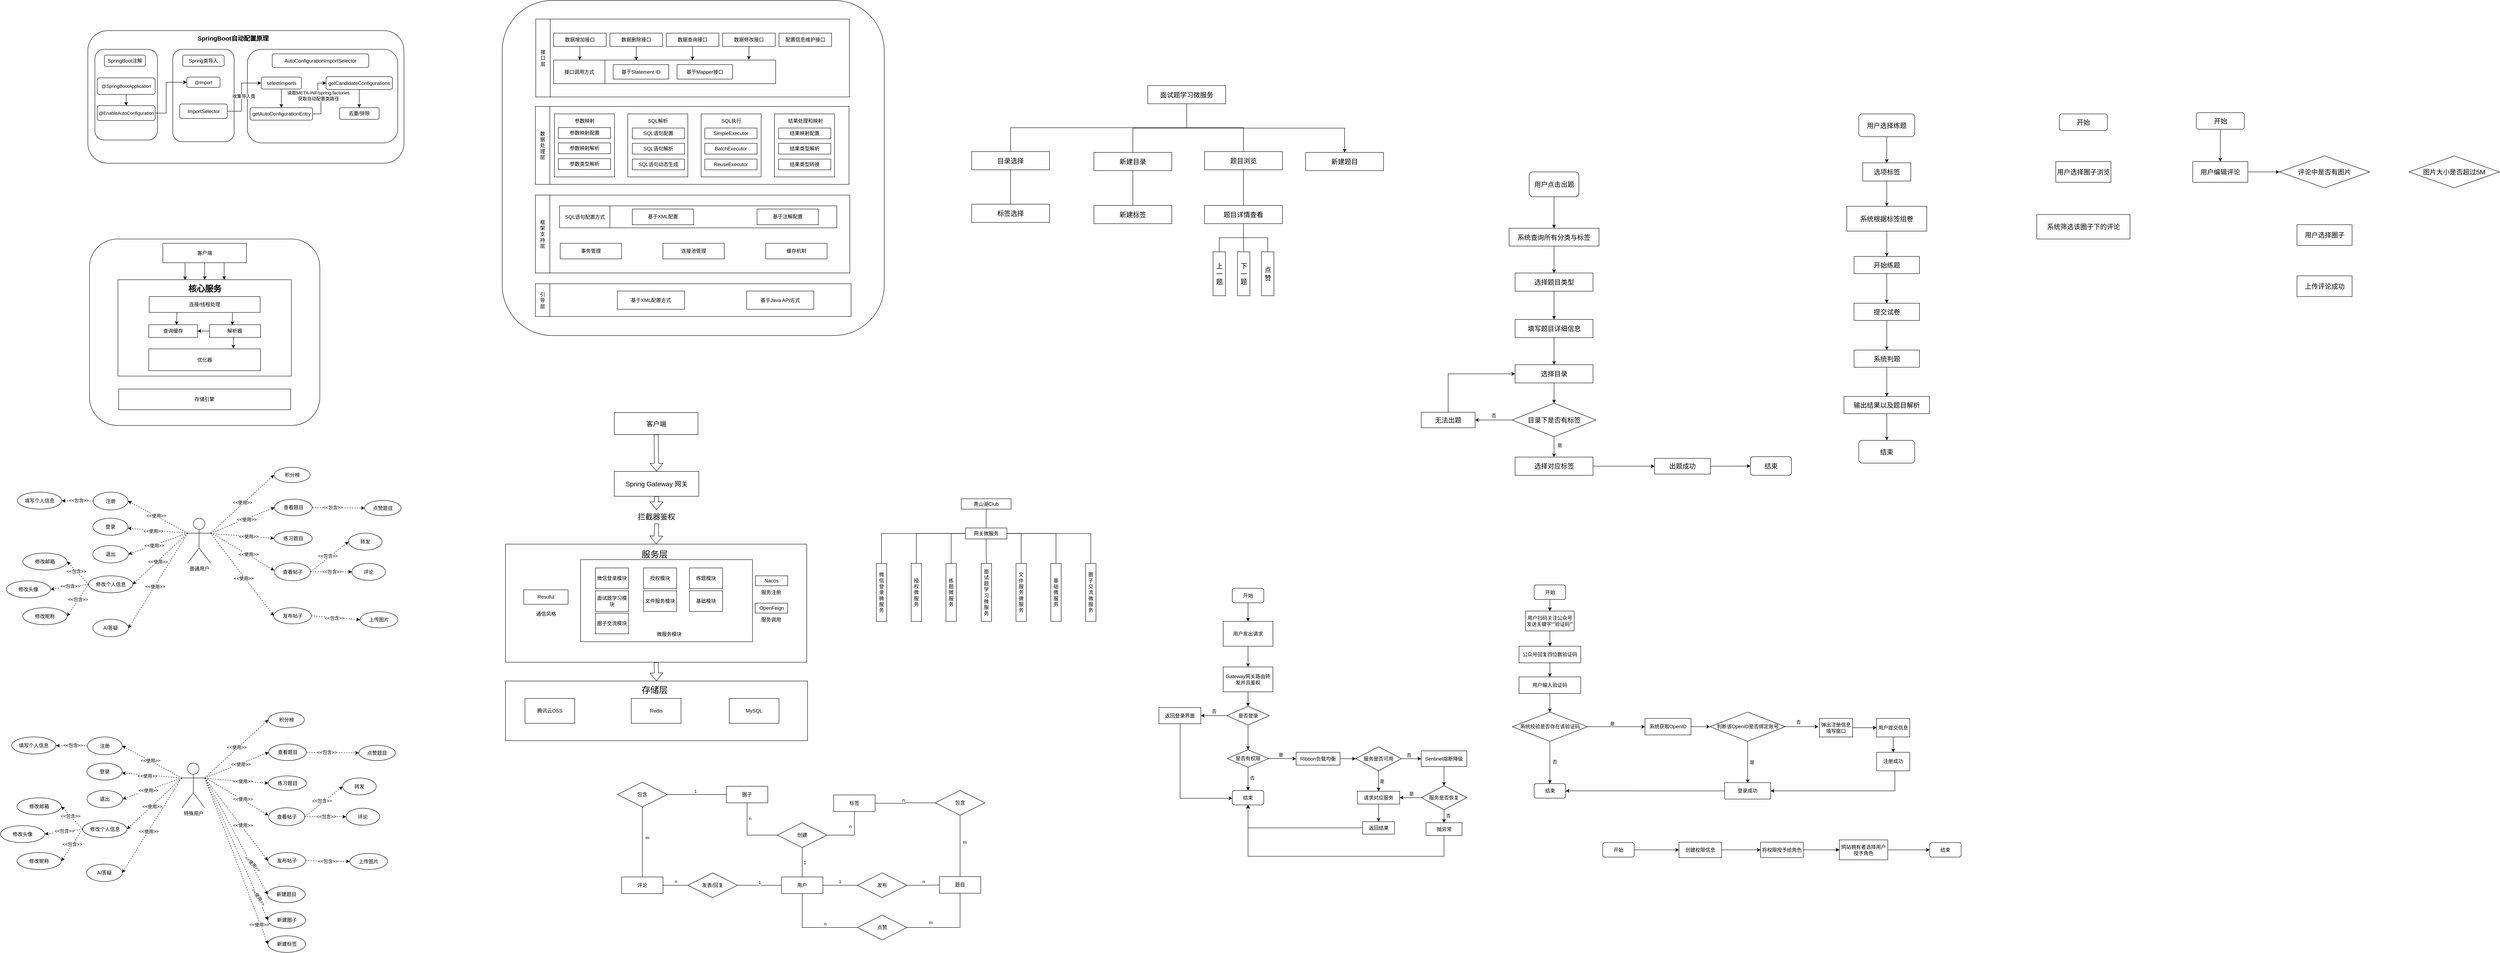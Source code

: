 <mxfile version="26.2.13">
  <diagram id="prtHgNgQTEPvFCAcTncT" name="Page-1">
    <mxGraphModel dx="1566" dy="621" grid="0" gridSize="10" guides="1" tooltips="1" connect="1" arrows="1" fold="1" page="0" pageScale="1" pageWidth="827" pageHeight="1169" math="0" shadow="0">
      <root>
        <mxCell id="0" />
        <mxCell id="1" parent="0" />
        <mxCell id="95ugCbdNIn-Vevr_HL2U-14" value="" style="rounded=0;whiteSpace=wrap;html=1;" parent="1" vertex="1">
          <mxGeometry x="1113" y="1357.5" width="727" height="285" as="geometry" />
        </mxCell>
        <mxCell id="l_rsb31kOrhmw8Uxe1vl-137" value="" style="rounded=1;whiteSpace=wrap;html=1;" parent="1" vertex="1">
          <mxGeometry x="1105" y="45" width="922" height="809" as="geometry" />
        </mxCell>
        <mxCell id="l_rsb31kOrhmw8Uxe1vl-25" value="" style="rounded=1;whiteSpace=wrap;html=1;" parent="1" vertex="1">
          <mxGeometry x="105" y="118" width="763" height="320" as="geometry" />
        </mxCell>
        <mxCell id="l_rsb31kOrhmw8Uxe1vl-27" value="&lt;font style=&quot;font-size: 15px;&quot;&gt;SpringBoot自动配置原理&lt;/font&gt;" style="text;strokeColor=none;fillColor=none;html=1;fontSize=24;fontStyle=1;verticalAlign=middle;align=center;" parent="1" vertex="1">
          <mxGeometry x="349" y="113" width="211" height="41" as="geometry" />
        </mxCell>
        <mxCell id="l_rsb31kOrhmw8Uxe1vl-32" value="" style="group" parent="1" vertex="1" connectable="0">
          <mxGeometry x="122" y="163" width="151" height="219" as="geometry" />
        </mxCell>
        <mxCell id="l_rsb31kOrhmw8Uxe1vl-29" value="" style="rounded=1;whiteSpace=wrap;html=1;" parent="l_rsb31kOrhmw8Uxe1vl-32" vertex="1">
          <mxGeometry width="151" height="219" as="geometry" />
        </mxCell>
        <mxCell id="l_rsb31kOrhmw8Uxe1vl-26" value="SpringBoot注解" style="rounded=1;whiteSpace=wrap;html=1;align=center;" parent="l_rsb31kOrhmw8Uxe1vl-32" vertex="1">
          <mxGeometry x="22.87" y="14" width="99" height="27" as="geometry" />
        </mxCell>
        <mxCell id="l_rsb31kOrhmw8Uxe1vl-45" value="" style="edgeStyle=orthogonalEdgeStyle;rounded=0;orthogonalLoop=1;jettySize=auto;html=1;" parent="l_rsb31kOrhmw8Uxe1vl-32" source="l_rsb31kOrhmw8Uxe1vl-30" target="l_rsb31kOrhmw8Uxe1vl-31" edge="1">
          <mxGeometry relative="1" as="geometry" />
        </mxCell>
        <mxCell id="l_rsb31kOrhmw8Uxe1vl-30" value="&lt;font style=&quot;font-size: 11px;&quot;&gt;@SpringBootApplication&lt;/font&gt;" style="rounded=1;whiteSpace=wrap;html=1;" parent="l_rsb31kOrhmw8Uxe1vl-32" vertex="1">
          <mxGeometry x="5.62" y="69" width="139.75" height="40" as="geometry" />
        </mxCell>
        <mxCell id="l_rsb31kOrhmw8Uxe1vl-31" value="&lt;font style=&quot;font-size: 11px;&quot;&gt;@EnableAutoConfiguration&lt;/font&gt;" style="rounded=1;whiteSpace=wrap;html=1;" parent="l_rsb31kOrhmw8Uxe1vl-32" vertex="1">
          <mxGeometry x="5.62" y="136" width="139.75" height="36" as="geometry" />
        </mxCell>
        <mxCell id="l_rsb31kOrhmw8Uxe1vl-33" value="" style="rounded=1;whiteSpace=wrap;html=1;" parent="1" vertex="1">
          <mxGeometry x="310" y="163" width="148" height="223" as="geometry" />
        </mxCell>
        <mxCell id="l_rsb31kOrhmw8Uxe1vl-34" value="Spring类导入" style="rounded=1;whiteSpace=wrap;html=1;" parent="1" vertex="1">
          <mxGeometry x="334" y="177" width="100" height="27" as="geometry" />
        </mxCell>
        <mxCell id="l_rsb31kOrhmw8Uxe1vl-35" value="&lt;font style=&quot;font-size: 11px;&quot;&gt;@Import&lt;/font&gt;" style="rounded=1;whiteSpace=wrap;html=1;" parent="1" vertex="1">
          <mxGeometry x="344" y="230" width="80" height="25" as="geometry" />
        </mxCell>
        <mxCell id="l_rsb31kOrhmw8Uxe1vl-36" value="ImportSelector" style="rounded=1;whiteSpace=wrap;html=1;" parent="1" vertex="1">
          <mxGeometry x="326.5" y="295" width="115" height="35" as="geometry" />
        </mxCell>
        <mxCell id="l_rsb31kOrhmw8Uxe1vl-37" value="" style="rounded=1;whiteSpace=wrap;html=1;" parent="1" vertex="1">
          <mxGeometry x="490" y="163" width="363" height="226" as="geometry" />
        </mxCell>
        <mxCell id="l_rsb31kOrhmw8Uxe1vl-48" value="" style="edgeStyle=orthogonalEdgeStyle;rounded=0;orthogonalLoop=1;jettySize=auto;html=1;entryX=0;entryY=0.5;entryDx=0;entryDy=0;" parent="1" source="l_rsb31kOrhmw8Uxe1vl-36" target="l_rsb31kOrhmw8Uxe1vl-39" edge="1">
          <mxGeometry relative="1" as="geometry">
            <Array as="points">
              <mxPoint x="476" y="313" />
              <mxPoint x="476" y="245" />
            </Array>
          </mxGeometry>
        </mxCell>
        <mxCell id="l_rsb31kOrhmw8Uxe1vl-53" value="收集导入类" style="edgeLabel;html=1;align=center;verticalAlign=middle;resizable=0;points=[];" parent="l_rsb31kOrhmw8Uxe1vl-48" vertex="1" connectable="0">
          <mxGeometry x="-0.06" y="2" relative="1" as="geometry">
            <mxPoint x="7" y="-1" as="offset" />
          </mxGeometry>
        </mxCell>
        <mxCell id="l_rsb31kOrhmw8Uxe1vl-38" value="AutoConfigurationImportSelector" style="rounded=1;whiteSpace=wrap;html=1;" parent="1" vertex="1">
          <mxGeometry x="550" y="174" width="233" height="33" as="geometry" />
        </mxCell>
        <mxCell id="l_rsb31kOrhmw8Uxe1vl-49" value="" style="edgeStyle=orthogonalEdgeStyle;rounded=0;orthogonalLoop=1;jettySize=auto;html=1;" parent="1" source="l_rsb31kOrhmw8Uxe1vl-39" target="l_rsb31kOrhmw8Uxe1vl-41" edge="1">
          <mxGeometry relative="1" as="geometry" />
        </mxCell>
        <mxCell id="l_rsb31kOrhmw8Uxe1vl-39" value="selectImports" style="rounded=1;whiteSpace=wrap;html=1;" parent="1" vertex="1">
          <mxGeometry x="523.5" y="230" width="97" height="29" as="geometry" />
        </mxCell>
        <mxCell id="l_rsb31kOrhmw8Uxe1vl-52" value="" style="edgeStyle=orthogonalEdgeStyle;rounded=0;orthogonalLoop=1;jettySize=auto;html=1;entryX=0;entryY=0.5;entryDx=0;entryDy=0;" parent="1" source="l_rsb31kOrhmw8Uxe1vl-41" target="l_rsb31kOrhmw8Uxe1vl-42" edge="1">
          <mxGeometry relative="1" as="geometry" />
        </mxCell>
        <mxCell id="l_rsb31kOrhmw8Uxe1vl-54" value="读取META-INF/spring.factories&lt;br&gt;获取自动配置类路径" style="edgeLabel;html=1;align=center;verticalAlign=middle;resizable=0;points=[];" parent="l_rsb31kOrhmw8Uxe1vl-52" vertex="1" connectable="0">
          <mxGeometry x="0.169" y="-1" relative="1" as="geometry">
            <mxPoint as="offset" />
          </mxGeometry>
        </mxCell>
        <mxCell id="l_rsb31kOrhmw8Uxe1vl-41" value="getAutoConfigurationEntry" style="rounded=1;whiteSpace=wrap;html=1;" parent="1" vertex="1">
          <mxGeometry x="496.5" y="304" width="151" height="30" as="geometry" />
        </mxCell>
        <mxCell id="l_rsb31kOrhmw8Uxe1vl-50" value="" style="edgeStyle=orthogonalEdgeStyle;rounded=0;orthogonalLoop=1;jettySize=auto;html=1;" parent="1" source="l_rsb31kOrhmw8Uxe1vl-42" target="l_rsb31kOrhmw8Uxe1vl-43" edge="1">
          <mxGeometry relative="1" as="geometry" />
        </mxCell>
        <mxCell id="l_rsb31kOrhmw8Uxe1vl-42" value="getCandidateConfigurations" style="rounded=1;whiteSpace=wrap;html=1;" parent="1" vertex="1">
          <mxGeometry x="680" y="229" width="160" height="31" as="geometry" />
        </mxCell>
        <mxCell id="l_rsb31kOrhmw8Uxe1vl-43" value="去重/排除" style="rounded=1;whiteSpace=wrap;html=1;" parent="1" vertex="1">
          <mxGeometry x="712" y="304" width="96" height="28" as="geometry" />
        </mxCell>
        <mxCell id="l_rsb31kOrhmw8Uxe1vl-47" value="" style="edgeStyle=orthogonalEdgeStyle;rounded=0;orthogonalLoop=1;jettySize=auto;html=1;entryX=0;entryY=0.5;entryDx=0;entryDy=0;" parent="1" source="l_rsb31kOrhmw8Uxe1vl-31" target="l_rsb31kOrhmw8Uxe1vl-35" edge="1">
          <mxGeometry relative="1" as="geometry">
            <Array as="points">
              <mxPoint x="294" y="317" />
              <mxPoint x="294" y="242" />
            </Array>
          </mxGeometry>
        </mxCell>
        <mxCell id="l_rsb31kOrhmw8Uxe1vl-74" value="" style="rounded=1;whiteSpace=wrap;html=1;" parent="1" vertex="1">
          <mxGeometry x="109.002" y="620.997" width="555.847" height="450.0" as="geometry" />
        </mxCell>
        <mxCell id="l_rsb31kOrhmw8Uxe1vl-57" value="客户端" style="rounded=0;whiteSpace=wrap;html=1;" parent="1" vertex="1">
          <mxGeometry x="286.025" y="631.257" width="201.812" height="46.915" as="geometry" />
        </mxCell>
        <mxCell id="l_rsb31kOrhmw8Uxe1vl-58" value="" style="rounded=0;whiteSpace=wrap;html=1;" parent="1" vertex="1">
          <mxGeometry x="177.62" y="719.207" width="418.615" height="232.66" as="geometry" />
        </mxCell>
        <mxCell id="l_rsb31kOrhmw8Uxe1vl-59" value="&lt;font style=&quot;font-size: 20px;&quot;&gt;核心服务&lt;/font&gt;" style="text;strokeColor=none;fillColor=none;html=1;fontSize=24;fontStyle=1;verticalAlign=middle;align=center;" parent="1" vertex="1">
          <mxGeometry x="305.053" y="722.487" width="163.756" height="35.426" as="geometry" />
        </mxCell>
        <mxCell id="l_rsb31kOrhmw8Uxe1vl-60" value="连接/线程处理" style="rounded=0;whiteSpace=wrap;html=1;" parent="1" vertex="1">
          <mxGeometry x="253.15" y="759.914" width="267.545" height="38.298" as="geometry" />
        </mxCell>
        <mxCell id="l_rsb31kOrhmw8Uxe1vl-61" value="查询缓存" style="rounded=0;whiteSpace=wrap;html=1;" parent="1" vertex="1">
          <mxGeometry x="252.0" y="827.806" width="117.627" height="30.638" as="geometry" />
        </mxCell>
        <mxCell id="l_rsb31kOrhmw8Uxe1vl-73" value="" style="edgeStyle=orthogonalEdgeStyle;rounded=0;orthogonalLoop=1;jettySize=auto;html=1;" parent="1" source="l_rsb31kOrhmw8Uxe1vl-62" target="l_rsb31kOrhmw8Uxe1vl-61" edge="1">
          <mxGeometry relative="1" as="geometry" />
        </mxCell>
        <mxCell id="l_rsb31kOrhmw8Uxe1vl-62" value="解析器" style="rounded=0;whiteSpace=wrap;html=1;" parent="1" vertex="1">
          <mxGeometry x="398.458" y="827.806" width="123.393" height="30.638" as="geometry" />
        </mxCell>
        <mxCell id="l_rsb31kOrhmw8Uxe1vl-63" value="优化器" style="rounded=0;whiteSpace=wrap;html=1;" parent="1" vertex="1">
          <mxGeometry x="252.0" y="886.21" width="269.851" height="52.66" as="geometry" />
        </mxCell>
        <mxCell id="l_rsb31kOrhmw8Uxe1vl-64" value="存储引擎" style="rounded=0;whiteSpace=wrap;html=1;" parent="1" vertex="1">
          <mxGeometry x="179.35" y="983.214" width="415.155" height="49.787" as="geometry" />
        </mxCell>
        <mxCell id="l_rsb31kOrhmw8Uxe1vl-67" value="" style="endArrow=classic;html=1;rounded=0;exitX=0.5;exitY=1;exitDx=0;exitDy=0;entryX=0.5;entryY=0;entryDx=0;entryDy=0;" parent="1" source="l_rsb31kOrhmw8Uxe1vl-57" target="l_rsb31kOrhmw8Uxe1vl-58" edge="1">
          <mxGeometry width="50" height="50" relative="1" as="geometry">
            <mxPoint x="365.581" y="697.593" as="sourcePoint" />
            <mxPoint x="328.112" y="737.806" as="targetPoint" />
          </mxGeometry>
        </mxCell>
        <mxCell id="l_rsb31kOrhmw8Uxe1vl-68" value="" style="endArrow=classic;html=1;rounded=0;exitX=0.5;exitY=1;exitDx=0;exitDy=0;" parent="1" edge="1">
          <mxGeometry width="50" height="50" relative="1" as="geometry">
            <mxPoint x="433.927" y="679.401" as="sourcePoint" />
            <mxPoint x="433.93" y="719.21" as="targetPoint" />
          </mxGeometry>
        </mxCell>
        <mxCell id="l_rsb31kOrhmw8Uxe1vl-69" value="" style="endArrow=classic;html=1;rounded=0;exitX=0.5;exitY=1;exitDx=0;exitDy=0;entryX=0.387;entryY=0.003;entryDx=0;entryDy=0;entryPerimeter=0;" parent="1" target="l_rsb31kOrhmw8Uxe1vl-58" edge="1">
          <mxGeometry width="50" height="50" relative="1" as="geometry">
            <mxPoint x="339.644" y="679.401" as="sourcePoint" />
            <mxPoint x="339.644" y="722.487" as="targetPoint" />
          </mxGeometry>
        </mxCell>
        <mxCell id="l_rsb31kOrhmw8Uxe1vl-70" value="" style="endArrow=classic;html=1;rounded=0;exitX=0.25;exitY=1;exitDx=0;exitDy=0;entryX=0.571;entryY=0.024;entryDx=0;entryDy=0;entryPerimeter=0;" parent="1" source="l_rsb31kOrhmw8Uxe1vl-60" target="l_rsb31kOrhmw8Uxe1vl-61" edge="1">
          <mxGeometry width="50" height="50" relative="1" as="geometry">
            <mxPoint x="320.04" y="802.912" as="sourcePoint" />
            <mxPoint x="320.04" y="845.997" as="targetPoint" />
          </mxGeometry>
        </mxCell>
        <mxCell id="l_rsb31kOrhmw8Uxe1vl-71" value="" style="endArrow=classic;html=1;rounded=0;exitX=0.25;exitY=1;exitDx=0;exitDy=0;entryX=0.571;entryY=0.024;entryDx=0;entryDy=0;entryPerimeter=0;" parent="1" edge="1">
          <mxGeometry width="50" height="50" relative="1" as="geometry">
            <mxPoint x="453.835" y="799.082" as="sourcePoint" />
            <mxPoint x="453.835" y="828.763" as="targetPoint" />
          </mxGeometry>
        </mxCell>
        <mxCell id="l_rsb31kOrhmw8Uxe1vl-72" value="" style="endArrow=classic;html=1;rounded=0;exitX=0.468;exitY=1.004;exitDx=0;exitDy=0;exitPerimeter=0;" parent="1" source="l_rsb31kOrhmw8Uxe1vl-62" edge="1">
          <mxGeometry width="50" height="50" relative="1" as="geometry">
            <mxPoint x="456.118" y="863.231" as="sourcePoint" />
            <mxPoint x="456.118" y="885.253" as="targetPoint" />
          </mxGeometry>
        </mxCell>
        <mxCell id="l_rsb31kOrhmw8Uxe1vl-78" value="" style="rounded=0;whiteSpace=wrap;html=1;" parent="1" vertex="1">
          <mxGeometry x="1185" y="301" width="757" height="188" as="geometry" />
        </mxCell>
        <mxCell id="l_rsb31kOrhmw8Uxe1vl-79" value="" style="rounded=0;whiteSpace=wrap;html=1;" parent="1" vertex="1">
          <mxGeometry x="1186" y="90" width="757" height="188" as="geometry" />
        </mxCell>
        <mxCell id="l_rsb31kOrhmw8Uxe1vl-80" value="" style="rounded=0;whiteSpace=wrap;html=1;" parent="1" vertex="1">
          <mxGeometry x="1185" y="729" width="762" height="79" as="geometry" />
        </mxCell>
        <mxCell id="l_rsb31kOrhmw8Uxe1vl-81" value="" style="rounded=0;whiteSpace=wrap;html=1;" parent="1" vertex="1">
          <mxGeometry x="1185" y="514.91" width="759" height="188" as="geometry" />
        </mxCell>
        <mxCell id="l_rsb31kOrhmw8Uxe1vl-94" value="" style="edgeStyle=orthogonalEdgeStyle;rounded=0;orthogonalLoop=1;jettySize=auto;html=1;" parent="1" source="l_rsb31kOrhmw8Uxe1vl-82" target="l_rsb31kOrhmw8Uxe1vl-88" edge="1">
          <mxGeometry relative="1" as="geometry">
            <Array as="points">
              <mxPoint x="1293" y="176" />
              <mxPoint x="1292" y="176" />
            </Array>
          </mxGeometry>
        </mxCell>
        <mxCell id="l_rsb31kOrhmw8Uxe1vl-82" value="数据增加接口" style="rounded=0;whiteSpace=wrap;html=1;" parent="1" vertex="1">
          <mxGeometry x="1229" y="124" width="127" height="32" as="geometry" />
        </mxCell>
        <mxCell id="l_rsb31kOrhmw8Uxe1vl-90" value="" style="edgeStyle=orthogonalEdgeStyle;rounded=0;orthogonalLoop=1;jettySize=auto;html=1;entryX=0.373;entryY=0.015;entryDx=0;entryDy=0;entryPerimeter=0;" parent="1" source="l_rsb31kOrhmw8Uxe1vl-83" target="l_rsb31kOrhmw8Uxe1vl-87" edge="1">
          <mxGeometry relative="1" as="geometry" />
        </mxCell>
        <mxCell id="l_rsb31kOrhmw8Uxe1vl-83" value="数据删除接口" style="rounded=0;whiteSpace=wrap;html=1;" parent="1" vertex="1">
          <mxGeometry x="1365" y="124" width="127" height="32" as="geometry" />
        </mxCell>
        <mxCell id="l_rsb31kOrhmw8Uxe1vl-91" value="" style="edgeStyle=orthogonalEdgeStyle;rounded=0;orthogonalLoop=1;jettySize=auto;html=1;entryX=0.625;entryY=0.004;entryDx=0;entryDy=0;entryPerimeter=0;" parent="1" source="l_rsb31kOrhmw8Uxe1vl-84" target="l_rsb31kOrhmw8Uxe1vl-87" edge="1">
          <mxGeometry relative="1" as="geometry" />
        </mxCell>
        <mxCell id="l_rsb31kOrhmw8Uxe1vl-84" value="数据查询接口" style="rounded=0;whiteSpace=wrap;html=1;" parent="1" vertex="1">
          <mxGeometry x="1501" y="124" width="127" height="32" as="geometry" />
        </mxCell>
        <mxCell id="l_rsb31kOrhmw8Uxe1vl-92" value="" style="edgeStyle=orthogonalEdgeStyle;rounded=0;orthogonalLoop=1;jettySize=auto;html=1;entryX=0.879;entryY=-0.015;entryDx=0;entryDy=0;entryPerimeter=0;" parent="1" source="l_rsb31kOrhmw8Uxe1vl-85" target="l_rsb31kOrhmw8Uxe1vl-87" edge="1">
          <mxGeometry relative="1" as="geometry" />
        </mxCell>
        <mxCell id="l_rsb31kOrhmw8Uxe1vl-85" value="数据修改接口" style="rounded=0;whiteSpace=wrap;html=1;" parent="1" vertex="1">
          <mxGeometry x="1637" y="124" width="127" height="32" as="geometry" />
        </mxCell>
        <mxCell id="l_rsb31kOrhmw8Uxe1vl-86" value="配置信息维护接口" style="rounded=0;whiteSpace=wrap;html=1;" parent="1" vertex="1">
          <mxGeometry x="1773" y="124" width="127" height="32" as="geometry" />
        </mxCell>
        <mxCell id="l_rsb31kOrhmw8Uxe1vl-87" value="" style="rounded=0;whiteSpace=wrap;html=1;" parent="1" vertex="1">
          <mxGeometry x="1229" y="189" width="536" height="57" as="geometry" />
        </mxCell>
        <mxCell id="l_rsb31kOrhmw8Uxe1vl-88" value="接口调用方式" style="rounded=0;whiteSpace=wrap;html=1;" parent="1" vertex="1">
          <mxGeometry x="1229" y="189" width="124" height="57" as="geometry" />
        </mxCell>
        <mxCell id="l_rsb31kOrhmw8Uxe1vl-95" value="基于Statement ID" style="rounded=0;whiteSpace=wrap;html=1;" parent="1" vertex="1">
          <mxGeometry x="1373" y="200" width="134" height="35" as="geometry" />
        </mxCell>
        <mxCell id="l_rsb31kOrhmw8Uxe1vl-96" value="基于Mapper接口" style="rounded=0;whiteSpace=wrap;html=1;" parent="1" vertex="1">
          <mxGeometry x="1527" y="200" width="134" height="35" as="geometry" />
        </mxCell>
        <mxCell id="l_rsb31kOrhmw8Uxe1vl-97" value="接&lt;br&gt;口&lt;br&gt;层" style="rounded=0;whiteSpace=wrap;html=1;align=center;" parent="1" vertex="1">
          <mxGeometry x="1186" y="90" width="35" height="188" as="geometry" />
        </mxCell>
        <mxCell id="l_rsb31kOrhmw8Uxe1vl-98" value="数&lt;br&gt;据&lt;br&gt;处&lt;br&gt;理&lt;br&gt;层" style="rounded=0;whiteSpace=wrap;html=1;" parent="1" vertex="1">
          <mxGeometry x="1185" y="301" width="35" height="188" as="geometry" />
        </mxCell>
        <mxCell id="l_rsb31kOrhmw8Uxe1vl-99" value="框&lt;br&gt;架&lt;br&gt;支&lt;br&gt;持&lt;br&gt;层" style="rounded=0;whiteSpace=wrap;html=1;" parent="1" vertex="1">
          <mxGeometry x="1185" y="514.91" width="35" height="188" as="geometry" />
        </mxCell>
        <mxCell id="l_rsb31kOrhmw8Uxe1vl-100" value="引&lt;br&gt;导&lt;br&gt;层" style="rounded=0;whiteSpace=wrap;html=1;" parent="1" vertex="1">
          <mxGeometry x="1185" y="729" width="35" height="79" as="geometry" />
        </mxCell>
        <mxCell id="l_rsb31kOrhmw8Uxe1vl-101" value="" style="rounded=0;whiteSpace=wrap;html=1;" parent="1" vertex="1">
          <mxGeometry x="1231" y="319" width="145" height="152" as="geometry" />
        </mxCell>
        <mxCell id="l_rsb31kOrhmw8Uxe1vl-102" value="" style="rounded=0;whiteSpace=wrap;html=1;" parent="1" vertex="1">
          <mxGeometry x="1408" y="319" width="145" height="152" as="geometry" />
        </mxCell>
        <mxCell id="l_rsb31kOrhmw8Uxe1vl-103" value="" style="rounded=0;whiteSpace=wrap;html=1;" parent="1" vertex="1">
          <mxGeometry x="1585" y="319" width="145" height="152" as="geometry" />
        </mxCell>
        <mxCell id="l_rsb31kOrhmw8Uxe1vl-104" value="" style="rounded=0;whiteSpace=wrap;html=1;" parent="1" vertex="1">
          <mxGeometry x="1762" y="319" width="145" height="152" as="geometry" />
        </mxCell>
        <UserObject label="参数映射" placeholders="1" name="Variable" id="l_rsb31kOrhmw8Uxe1vl-105">
          <mxCell style="text;html=1;strokeColor=none;fillColor=none;align=center;verticalAlign=middle;whiteSpace=wrap;overflow=hidden;" parent="1" vertex="1">
            <mxGeometry x="1263.5" y="326" width="80" height="20" as="geometry" />
          </mxCell>
        </UserObject>
        <UserObject label="SQL解析" placeholders="1" name="Variable" id="l_rsb31kOrhmw8Uxe1vl-106">
          <mxCell style="text;html=1;strokeColor=none;fillColor=none;align=center;verticalAlign=middle;whiteSpace=wrap;overflow=hidden;" parent="1" vertex="1">
            <mxGeometry x="1440.5" y="326" width="80" height="20" as="geometry" />
          </mxCell>
        </UserObject>
        <UserObject label="SQL执行" placeholders="1" name="Variable" id="l_rsb31kOrhmw8Uxe1vl-107">
          <mxCell style="text;html=1;strokeColor=none;fillColor=none;align=center;verticalAlign=middle;whiteSpace=wrap;overflow=hidden;" parent="1" vertex="1">
            <mxGeometry x="1617.5" y="326" width="80" height="20" as="geometry" />
          </mxCell>
        </UserObject>
        <UserObject label="结果处理和映射" placeholders="1" name="Variable" id="l_rsb31kOrhmw8Uxe1vl-108">
          <mxCell style="text;html=1;strokeColor=none;fillColor=none;align=center;verticalAlign=middle;whiteSpace=wrap;overflow=hidden;" parent="1" vertex="1">
            <mxGeometry x="1788.75" y="326" width="95.5" height="20" as="geometry" />
          </mxCell>
        </UserObject>
        <mxCell id="l_rsb31kOrhmw8Uxe1vl-113" value="" style="group" parent="1" vertex="1" connectable="0">
          <mxGeometry x="1240.5" y="352" width="126" height="101" as="geometry" />
        </mxCell>
        <mxCell id="l_rsb31kOrhmw8Uxe1vl-109" value="参数映射配置" style="rounded=0;whiteSpace=wrap;html=1;" parent="l_rsb31kOrhmw8Uxe1vl-113" vertex="1">
          <mxGeometry width="126" height="26" as="geometry" />
        </mxCell>
        <mxCell id="l_rsb31kOrhmw8Uxe1vl-110" value="参数映射解析" style="rounded=0;whiteSpace=wrap;html=1;" parent="l_rsb31kOrhmw8Uxe1vl-113" vertex="1">
          <mxGeometry y="37" width="126" height="26" as="geometry" />
        </mxCell>
        <mxCell id="l_rsb31kOrhmw8Uxe1vl-111" value="参数类型解析" style="rounded=0;whiteSpace=wrap;html=1;" parent="l_rsb31kOrhmw8Uxe1vl-113" vertex="1">
          <mxGeometry y="75" width="126" height="26" as="geometry" />
        </mxCell>
        <mxCell id="l_rsb31kOrhmw8Uxe1vl-115" value="" style="group" parent="1" vertex="1" connectable="0">
          <mxGeometry x="1419" y="353" width="126" height="101" as="geometry" />
        </mxCell>
        <mxCell id="l_rsb31kOrhmw8Uxe1vl-116" value="SQL语句配置" style="rounded=0;whiteSpace=wrap;html=1;" parent="l_rsb31kOrhmw8Uxe1vl-115" vertex="1">
          <mxGeometry width="126" height="26" as="geometry" />
        </mxCell>
        <mxCell id="l_rsb31kOrhmw8Uxe1vl-117" value="SQL语句解析" style="rounded=0;whiteSpace=wrap;html=1;" parent="l_rsb31kOrhmw8Uxe1vl-115" vertex="1">
          <mxGeometry y="37" width="126" height="26" as="geometry" />
        </mxCell>
        <mxCell id="l_rsb31kOrhmw8Uxe1vl-118" value="SQL语句动态生成" style="rounded=0;whiteSpace=wrap;html=1;" parent="l_rsb31kOrhmw8Uxe1vl-115" vertex="1">
          <mxGeometry y="75" width="126" height="26" as="geometry" />
        </mxCell>
        <mxCell id="l_rsb31kOrhmw8Uxe1vl-119" value="" style="group" parent="1" vertex="1" connectable="0">
          <mxGeometry x="1594" y="353" width="126" height="101" as="geometry" />
        </mxCell>
        <mxCell id="l_rsb31kOrhmw8Uxe1vl-120" value="SimpleExecutor" style="rounded=0;whiteSpace=wrap;html=1;" parent="l_rsb31kOrhmw8Uxe1vl-119" vertex="1">
          <mxGeometry width="126" height="26" as="geometry" />
        </mxCell>
        <mxCell id="l_rsb31kOrhmw8Uxe1vl-121" value="BatchExecutor" style="rounded=0;whiteSpace=wrap;html=1;" parent="l_rsb31kOrhmw8Uxe1vl-119" vertex="1">
          <mxGeometry y="37" width="126" height="26" as="geometry" />
        </mxCell>
        <mxCell id="l_rsb31kOrhmw8Uxe1vl-122" value="ReuseExecutor" style="rounded=0;whiteSpace=wrap;html=1;" parent="l_rsb31kOrhmw8Uxe1vl-119" vertex="1">
          <mxGeometry y="75" width="126" height="26" as="geometry" />
        </mxCell>
        <mxCell id="l_rsb31kOrhmw8Uxe1vl-123" value="" style="group" parent="1" vertex="1" connectable="0">
          <mxGeometry x="1772" y="353" width="126" height="101" as="geometry" />
        </mxCell>
        <mxCell id="l_rsb31kOrhmw8Uxe1vl-124" value="结果映射配置" style="rounded=0;whiteSpace=wrap;html=1;" parent="l_rsb31kOrhmw8Uxe1vl-123" vertex="1">
          <mxGeometry width="126" height="26" as="geometry" />
        </mxCell>
        <mxCell id="l_rsb31kOrhmw8Uxe1vl-125" value="结果类型解析" style="rounded=0;whiteSpace=wrap;html=1;" parent="l_rsb31kOrhmw8Uxe1vl-123" vertex="1">
          <mxGeometry y="37" width="126" height="26" as="geometry" />
        </mxCell>
        <mxCell id="l_rsb31kOrhmw8Uxe1vl-126" value="结果类型转换" style="rounded=0;whiteSpace=wrap;html=1;" parent="l_rsb31kOrhmw8Uxe1vl-123" vertex="1">
          <mxGeometry y="75" width="126" height="26" as="geometry" />
        </mxCell>
        <mxCell id="l_rsb31kOrhmw8Uxe1vl-128" value="" style="rounded=0;whiteSpace=wrap;html=1;" parent="1" vertex="1">
          <mxGeometry x="1245" y="541" width="667.5" height="53" as="geometry" />
        </mxCell>
        <mxCell id="l_rsb31kOrhmw8Uxe1vl-129" value="SQL语句配置方式" style="rounded=0;whiteSpace=wrap;html=1;" parent="1" vertex="1">
          <mxGeometry x="1243.5" y="541" width="121.5" height="53" as="geometry" />
        </mxCell>
        <mxCell id="l_rsb31kOrhmw8Uxe1vl-130" value="基于XML配置" style="rounded=0;whiteSpace=wrap;html=1;" parent="1" vertex="1">
          <mxGeometry x="1419" y="548.6" width="148" height="37.79" as="geometry" />
        </mxCell>
        <mxCell id="l_rsb31kOrhmw8Uxe1vl-131" value="基于注解配置" style="rounded=0;whiteSpace=wrap;html=1;" parent="1" vertex="1">
          <mxGeometry x="1720" y="548.6" width="148" height="37.79" as="geometry" />
        </mxCell>
        <mxCell id="l_rsb31kOrhmw8Uxe1vl-132" value="事务管理" style="rounded=0;whiteSpace=wrap;html=1;" parent="1" vertex="1">
          <mxGeometry x="1245" y="631.21" width="148" height="37.79" as="geometry" />
        </mxCell>
        <mxCell id="l_rsb31kOrhmw8Uxe1vl-133" value="连接池管理" style="rounded=0;whiteSpace=wrap;html=1;" parent="1" vertex="1">
          <mxGeometry x="1493" y="631.21" width="148" height="37.79" as="geometry" />
        </mxCell>
        <mxCell id="l_rsb31kOrhmw8Uxe1vl-134" value="缓存机制" style="rounded=0;whiteSpace=wrap;html=1;" parent="1" vertex="1">
          <mxGeometry x="1741" y="631.21" width="148" height="37.79" as="geometry" />
        </mxCell>
        <mxCell id="l_rsb31kOrhmw8Uxe1vl-135" value="基于XML配置方式" style="rounded=0;whiteSpace=wrap;html=1;" parent="1" vertex="1">
          <mxGeometry x="1383" y="746.5" width="162" height="44" as="geometry" />
        </mxCell>
        <mxCell id="l_rsb31kOrhmw8Uxe1vl-136" value="基于Java API方式" style="rounded=0;whiteSpace=wrap;html=1;" parent="1" vertex="1">
          <mxGeometry x="1695" y="746.5" width="162" height="44" as="geometry" />
        </mxCell>
        <mxCell id="l_rsb31kOrhmw8Uxe1vl-138" value="普通用户" style="shape=umlActor;verticalLabelPosition=bottom;verticalAlign=top;html=1;outlineConnect=0;" parent="1" vertex="1">
          <mxGeometry x="346" y="1295" width="55" height="108" as="geometry" />
        </mxCell>
        <mxCell id="l_rsb31kOrhmw8Uxe1vl-142" value="积分榜" style="ellipse;whiteSpace=wrap;html=1;" parent="1" vertex="1">
          <mxGeometry x="554.5" y="1172" width="87" height="37" as="geometry" />
        </mxCell>
        <mxCell id="l_rsb31kOrhmw8Uxe1vl-143" value="练习题目" style="ellipse;whiteSpace=wrap;html=1;" parent="1" vertex="1">
          <mxGeometry x="554.5" y="1326" width="92" height="35" as="geometry" />
        </mxCell>
        <mxCell id="l_rsb31kOrhmw8Uxe1vl-144" value="注册" style="ellipse;whiteSpace=wrap;html=1;" parent="1" vertex="1">
          <mxGeometry x="118" y="1232" width="84" height="43" as="geometry" />
        </mxCell>
        <mxCell id="l_rsb31kOrhmw8Uxe1vl-145" value="发布帖子" style="ellipse;whiteSpace=wrap;html=1;" parent="1" vertex="1">
          <mxGeometry x="553.5" y="1511" width="91" height="39" as="geometry" />
        </mxCell>
        <mxCell id="l_rsb31kOrhmw8Uxe1vl-146" value="查看帖子" style="ellipse;whiteSpace=wrap;html=1;" parent="1" vertex="1">
          <mxGeometry x="555.5" y="1403" width="87" height="43" as="geometry" />
        </mxCell>
        <mxCell id="l_rsb31kOrhmw8Uxe1vl-147" value="查看题目" style="ellipse;whiteSpace=wrap;html=1;" parent="1" vertex="1">
          <mxGeometry x="555.5" y="1249" width="91" height="40" as="geometry" />
        </mxCell>
        <mxCell id="l_rsb31kOrhmw8Uxe1vl-148" value="登录" style="ellipse;whiteSpace=wrap;html=1;" parent="1" vertex="1">
          <mxGeometry x="117" y="1295" width="85" height="41" as="geometry" />
        </mxCell>
        <mxCell id="l_rsb31kOrhmw8Uxe1vl-149" value="修改个人信息" style="ellipse;whiteSpace=wrap;html=1;" parent="1" vertex="1">
          <mxGeometry x="106.5" y="1434" width="107" height="41" as="geometry" />
        </mxCell>
        <mxCell id="l_rsb31kOrhmw8Uxe1vl-150" value="退出" style="ellipse;whiteSpace=wrap;html=1;" parent="1" vertex="1">
          <mxGeometry x="117" y="1361" width="86" height="42" as="geometry" />
        </mxCell>
        <mxCell id="l_rsb31kOrhmw8Uxe1vl-152" value="点赞题目" style="ellipse;whiteSpace=wrap;html=1;" parent="1" vertex="1">
          <mxGeometry x="773" y="1252" width="88" height="37" as="geometry" />
        </mxCell>
        <mxCell id="l_rsb31kOrhmw8Uxe1vl-153" value="转发" style="ellipse;whiteSpace=wrap;html=1;" parent="1" vertex="1">
          <mxGeometry x="734" y="1331" width="81" height="41" as="geometry" />
        </mxCell>
        <mxCell id="l_rsb31kOrhmw8Uxe1vl-155" value="修改邮箱" style="ellipse;whiteSpace=wrap;html=1;" parent="1" vertex="1">
          <mxGeometry x="-52" y="1379" width="107" height="41" as="geometry" />
        </mxCell>
        <mxCell id="l_rsb31kOrhmw8Uxe1vl-156" value="修改头像" style="ellipse;whiteSpace=wrap;html=1;" parent="1" vertex="1">
          <mxGeometry x="-92" y="1446" width="107" height="41" as="geometry" />
        </mxCell>
        <mxCell id="l_rsb31kOrhmw8Uxe1vl-157" value="修改昵称" style="ellipse;whiteSpace=wrap;html=1;" parent="1" vertex="1">
          <mxGeometry x="-52" y="1511" width="107" height="41" as="geometry" />
        </mxCell>
        <mxCell id="l_rsb31kOrhmw8Uxe1vl-158" value="上传图片" style="ellipse;whiteSpace=wrap;html=1;" parent="1" vertex="1">
          <mxGeometry x="762" y="1520.5" width="91" height="39" as="geometry" />
        </mxCell>
        <mxCell id="l_rsb31kOrhmw8Uxe1vl-160" value="" style="endArrow=classic;html=1;rounded=0;dashed=1;entryX=0;entryY=0.5;entryDx=0;entryDy=0;" parent="1" target="l_rsb31kOrhmw8Uxe1vl-142" edge="1">
          <mxGeometry width="50" height="50" relative="1" as="geometry">
            <mxPoint x="401" y="1331" as="sourcePoint" />
            <mxPoint x="451" y="1281" as="targetPoint" />
          </mxGeometry>
        </mxCell>
        <mxCell id="l_rsb31kOrhmw8Uxe1vl-161" value="" style="endArrow=classic;html=1;rounded=0;dashed=1;entryX=0;entryY=0.5;entryDx=0;entryDy=0;exitX=1;exitY=0.333;exitDx=0;exitDy=0;exitPerimeter=0;" parent="1" source="l_rsb31kOrhmw8Uxe1vl-138" target="l_rsb31kOrhmw8Uxe1vl-147" edge="1">
          <mxGeometry width="50" height="50" relative="1" as="geometry">
            <mxPoint x="401" y="1337" as="sourcePoint" />
            <mxPoint x="564" y="1200" as="targetPoint" />
          </mxGeometry>
        </mxCell>
        <mxCell id="l_rsb31kOrhmw8Uxe1vl-162" value="" style="endArrow=classic;html=1;rounded=0;dashed=1;entryX=0;entryY=0.5;entryDx=0;entryDy=0;" parent="1" target="l_rsb31kOrhmw8Uxe1vl-143" edge="1">
          <mxGeometry width="50" height="50" relative="1" as="geometry">
            <mxPoint x="402" y="1332" as="sourcePoint" />
            <mxPoint x="574" y="1210" as="targetPoint" />
          </mxGeometry>
        </mxCell>
        <mxCell id="l_rsb31kOrhmw8Uxe1vl-163" value="" style="endArrow=classic;html=1;rounded=0;dashed=1;entryX=-0.007;entryY=0.421;entryDx=0;entryDy=0;entryPerimeter=0;" parent="1" target="l_rsb31kOrhmw8Uxe1vl-146" edge="1">
          <mxGeometry width="50" height="50" relative="1" as="geometry">
            <mxPoint x="402" y="1330" as="sourcePoint" />
            <mxPoint x="584" y="1220" as="targetPoint" />
          </mxGeometry>
        </mxCell>
        <mxCell id="l_rsb31kOrhmw8Uxe1vl-164" value="" style="endArrow=classic;html=1;rounded=0;dashed=1;entryX=0;entryY=0.5;entryDx=0;entryDy=0;exitX=1;exitY=0.333;exitDx=0;exitDy=0;exitPerimeter=0;" parent="1" source="l_rsb31kOrhmw8Uxe1vl-138" target="l_rsb31kOrhmw8Uxe1vl-145" edge="1">
          <mxGeometry width="50" height="50" relative="1" as="geometry">
            <mxPoint x="412" y="1340" as="sourcePoint" />
            <mxPoint x="565" y="1431" as="targetPoint" />
          </mxGeometry>
        </mxCell>
        <mxCell id="l_rsb31kOrhmw8Uxe1vl-165" value="" style="endArrow=classic;html=1;rounded=0;dashed=1;entryX=1;entryY=0.5;entryDx=0;entryDy=0;exitX=0;exitY=0.333;exitDx=0;exitDy=0;exitPerimeter=0;" parent="1" source="l_rsb31kOrhmw8Uxe1vl-138" target="l_rsb31kOrhmw8Uxe1vl-144" edge="1">
          <mxGeometry width="50" height="50" relative="1" as="geometry">
            <mxPoint x="411" y="1341" as="sourcePoint" />
            <mxPoint x="564" y="1201" as="targetPoint" />
          </mxGeometry>
        </mxCell>
        <mxCell id="l_rsb31kOrhmw8Uxe1vl-166" value="" style="endArrow=classic;html=1;rounded=0;dashed=1;exitX=0;exitY=0.333;exitDx=0;exitDy=0;exitPerimeter=0;" parent="1" source="l_rsb31kOrhmw8Uxe1vl-138" target="l_rsb31kOrhmw8Uxe1vl-148" edge="1">
          <mxGeometry width="50" height="50" relative="1" as="geometry">
            <mxPoint x="421" y="1351" as="sourcePoint" />
            <mxPoint x="574" y="1211" as="targetPoint" />
          </mxGeometry>
        </mxCell>
        <mxCell id="l_rsb31kOrhmw8Uxe1vl-167" value="" style="endArrow=classic;html=1;rounded=0;dashed=1;entryX=1;entryY=0.5;entryDx=0;entryDy=0;exitX=0;exitY=0.333;exitDx=0;exitDy=0;exitPerimeter=0;" parent="1" source="l_rsb31kOrhmw8Uxe1vl-138" target="l_rsb31kOrhmw8Uxe1vl-150" edge="1">
          <mxGeometry width="50" height="50" relative="1" as="geometry">
            <mxPoint x="431" y="1361" as="sourcePoint" />
            <mxPoint x="584" y="1221" as="targetPoint" />
          </mxGeometry>
        </mxCell>
        <mxCell id="l_rsb31kOrhmw8Uxe1vl-168" value="" style="endArrow=classic;html=1;rounded=0;dashed=1;entryX=1;entryY=0.5;entryDx=0;entryDy=0;exitX=0;exitY=0.333;exitDx=0;exitDy=0;exitPerimeter=0;" parent="1" source="l_rsb31kOrhmw8Uxe1vl-138" target="l_rsb31kOrhmw8Uxe1vl-149" edge="1">
          <mxGeometry width="50" height="50" relative="1" as="geometry">
            <mxPoint x="441" y="1371" as="sourcePoint" />
            <mxPoint x="594" y="1231" as="targetPoint" />
          </mxGeometry>
        </mxCell>
        <mxCell id="l_rsb31kOrhmw8Uxe1vl-180" value="&amp;lt;&amp;lt;使用&amp;gt;&amp;gt;" style="edgeLabel;html=1;align=center;verticalAlign=middle;resizable=0;points=[];textShadow=0;" parent="l_rsb31kOrhmw8Uxe1vl-168" vertex="1" connectable="0">
          <mxGeometry x="0.126" y="-3" relative="1" as="geometry">
            <mxPoint x="4" y="1" as="offset" />
          </mxGeometry>
        </mxCell>
        <mxCell id="l_rsb31kOrhmw8Uxe1vl-169" value="" style="endArrow=classic;html=1;rounded=0;dashed=1;entryX=0;entryY=0.5;entryDx=0;entryDy=0;exitX=1;exitY=0.5;exitDx=0;exitDy=0;" parent="1" source="l_rsb31kOrhmw8Uxe1vl-147" target="l_rsb31kOrhmw8Uxe1vl-152" edge="1">
          <mxGeometry width="50" height="50" relative="1" as="geometry">
            <mxPoint x="451" y="1381" as="sourcePoint" />
            <mxPoint x="604" y="1241" as="targetPoint" />
          </mxGeometry>
        </mxCell>
        <mxCell id="l_rsb31kOrhmw8Uxe1vl-171" value="" style="endArrow=classic;html=1;rounded=0;dashed=1;entryX=0;entryY=0.5;entryDx=0;entryDy=0;exitX=1;exitY=0.5;exitDx=0;exitDy=0;" parent="1" source="l_rsb31kOrhmw8Uxe1vl-146" target="l_rsb31kOrhmw8Uxe1vl-153" edge="1">
          <mxGeometry width="50" height="50" relative="1" as="geometry">
            <mxPoint x="657" y="1279" as="sourcePoint" />
            <mxPoint x="726" y="1278" as="targetPoint" />
          </mxGeometry>
        </mxCell>
        <mxCell id="l_rsb31kOrhmw8Uxe1vl-173" value="" style="endArrow=classic;html=1;rounded=0;dashed=1;entryX=0;entryY=0.5;entryDx=0;entryDy=0;exitX=1;exitY=0.5;exitDx=0;exitDy=0;" parent="1" source="l_rsb31kOrhmw8Uxe1vl-145" target="l_rsb31kOrhmw8Uxe1vl-158" edge="1">
          <mxGeometry width="50" height="50" relative="1" as="geometry">
            <mxPoint x="677" y="1299" as="sourcePoint" />
            <mxPoint x="746" y="1298" as="targetPoint" />
          </mxGeometry>
        </mxCell>
        <mxCell id="l_rsb31kOrhmw8Uxe1vl-174" value="" style="endArrow=classic;html=1;rounded=0;dashed=1;entryX=1;entryY=0.5;entryDx=0;entryDy=0;exitX=0;exitY=0.5;exitDx=0;exitDy=0;" parent="1" source="l_rsb31kOrhmw8Uxe1vl-149" target="l_rsb31kOrhmw8Uxe1vl-155" edge="1">
          <mxGeometry width="50" height="50" relative="1" as="geometry">
            <mxPoint x="32" y="1349.5" as="sourcePoint" />
            <mxPoint x="101" y="1348.5" as="targetPoint" />
          </mxGeometry>
        </mxCell>
        <mxCell id="l_rsb31kOrhmw8Uxe1vl-177" value="&amp;lt;&amp;lt;包含&amp;gt;&amp;gt;" style="edgeLabel;html=1;align=center;verticalAlign=middle;resizable=0;points=[];textShadow=0;labelBackgroundColor=default;" parent="l_rsb31kOrhmw8Uxe1vl-174" vertex="1" connectable="0">
          <mxGeometry x="0.166" relative="1" as="geometry">
            <mxPoint as="offset" />
          </mxGeometry>
        </mxCell>
        <mxCell id="l_rsb31kOrhmw8Uxe1vl-175" value="" style="endArrow=classic;html=1;rounded=0;dashed=1;entryX=1;entryY=0.5;entryDx=0;entryDy=0;exitX=0;exitY=0.5;exitDx=0;exitDy=0;" parent="1" source="l_rsb31kOrhmw8Uxe1vl-149" target="l_rsb31kOrhmw8Uxe1vl-156" edge="1">
          <mxGeometry width="50" height="50" relative="1" as="geometry">
            <mxPoint x="105" y="1518" as="sourcePoint" />
            <mxPoint x="174" y="1517" as="targetPoint" />
          </mxGeometry>
        </mxCell>
        <mxCell id="l_rsb31kOrhmw8Uxe1vl-176" value="" style="endArrow=classic;html=1;rounded=0;dashed=1;entryX=1;entryY=0.5;entryDx=0;entryDy=0;exitX=0;exitY=0.5;exitDx=0;exitDy=0;" parent="1" source="l_rsb31kOrhmw8Uxe1vl-149" target="l_rsb31kOrhmw8Uxe1vl-157" edge="1">
          <mxGeometry width="50" height="50" relative="1" as="geometry">
            <mxPoint x="128" y="1512" as="sourcePoint" />
            <mxPoint x="197" y="1511" as="targetPoint" />
          </mxGeometry>
        </mxCell>
        <mxCell id="l_rsb31kOrhmw8Uxe1vl-179" value="&amp;lt;&amp;lt;包含&amp;gt;&amp;gt;" style="edgeLabel;align=center;verticalAlign=middle;resizable=0;points=[];fontColor=default;labelBorderColor=none;html=1;labelBackgroundColor=default;" parent="l_rsb31kOrhmw8Uxe1vl-176" vertex="1" connectable="0">
          <mxGeometry x="-0.054" y="-1" relative="1" as="geometry">
            <mxPoint as="offset" />
          </mxGeometry>
        </mxCell>
        <mxCell id="l_rsb31kOrhmw8Uxe1vl-178" value="&lt;span style=&quot;background-color: light-dark(#ffffff, var(--ge-dark-color, #121212));&quot;&gt;&amp;lt;&amp;lt;包含&amp;gt;&amp;gt;&lt;/span&gt;" style="edgeLabel;html=1;align=center;verticalAlign=middle;resizable=0;points=[];textShadow=0;labelBackgroundColor=none;" parent="1" vertex="1" connectable="0">
          <mxGeometry x="61.996" y="1459.002" as="geometry" />
        </mxCell>
        <mxCell id="l_rsb31kOrhmw8Uxe1vl-181" value="&amp;lt;&amp;lt;使用&amp;gt;&amp;gt;" style="edgeLabel;html=1;align=center;verticalAlign=middle;resizable=0;points=[];textShadow=0;" parent="1" vertex="1" connectable="0">
          <mxGeometry x="264.999" y="1360.997" as="geometry" />
        </mxCell>
        <mxCell id="l_rsb31kOrhmw8Uxe1vl-182" value="&amp;lt;&amp;lt;使用&amp;gt;&amp;gt;" style="edgeLabel;html=1;align=center;verticalAlign=middle;resizable=0;points=[];textShadow=0;" parent="1" vertex="1" connectable="0">
          <mxGeometry x="262.999" y="1325.997" as="geometry" />
        </mxCell>
        <mxCell id="l_rsb31kOrhmw8Uxe1vl-183" value="&amp;lt;&amp;lt;使用&amp;gt;&amp;gt;" style="edgeLabel;html=1;align=center;verticalAlign=middle;resizable=0;points=[];textShadow=0;" parent="1" vertex="1" connectable="0">
          <mxGeometry x="269.999" y="1288.997" as="geometry" />
        </mxCell>
        <mxCell id="l_rsb31kOrhmw8Uxe1vl-184" value="&amp;lt;&amp;lt;使用&amp;gt;&amp;gt;" style="edgeLabel;html=1;align=center;verticalAlign=middle;resizable=0;points=[];textShadow=0;" parent="1" vertex="1" connectable="0">
          <mxGeometry x="477.999" y="1256.997" as="geometry" />
        </mxCell>
        <mxCell id="l_rsb31kOrhmw8Uxe1vl-185" value="&amp;lt;&amp;lt;使用&amp;gt;&amp;gt;" style="edgeLabel;html=1;align=center;verticalAlign=middle;resizable=0;points=[];textShadow=0;" parent="1" vertex="1" connectable="0">
          <mxGeometry x="487.839" y="1297.997" as="geometry" />
        </mxCell>
        <mxCell id="l_rsb31kOrhmw8Uxe1vl-186" value="&amp;lt;&amp;lt;使用&amp;gt;&amp;gt;" style="edgeLabel;html=1;align=center;verticalAlign=middle;resizable=0;points=[];textShadow=0;" parent="1" vertex="1" connectable="0">
          <mxGeometry x="492.999" y="1338.997" as="geometry" />
        </mxCell>
        <mxCell id="l_rsb31kOrhmw8Uxe1vl-187" value="&amp;lt;&amp;lt;使用&amp;gt;&amp;gt;" style="edgeLabel;html=1;align=center;verticalAlign=middle;resizable=0;points=[];textShadow=0;" parent="1" vertex="1" connectable="0">
          <mxGeometry x="492.999" y="1381.997" as="geometry" />
        </mxCell>
        <mxCell id="l_rsb31kOrhmw8Uxe1vl-188" value="&amp;lt;&amp;lt;使用&amp;gt;&amp;gt;" style="edgeLabel;html=1;align=center;verticalAlign=middle;resizable=0;points=[];textShadow=0;" parent="1" vertex="1" connectable="0">
          <mxGeometry x="480.999" y="1439.997" as="geometry" />
        </mxCell>
        <mxCell id="l_rsb31kOrhmw8Uxe1vl-189" value="&amp;lt;&amp;lt;包含&amp;gt;&amp;gt;" style="edgeLabel;html=1;align=center;verticalAlign=middle;resizable=0;points=[];textShadow=0;labelBackgroundColor=default;" parent="1" vertex="1" connectable="0">
          <mxGeometry x="683.996" y="1386.002" as="geometry" />
        </mxCell>
        <mxCell id="l_rsb31kOrhmw8Uxe1vl-191" value="&amp;lt;&amp;lt;包含&amp;gt;&amp;gt;" style="edgeLabel;html=1;align=center;verticalAlign=middle;resizable=0;points=[];textShadow=0;labelBackgroundColor=default;" parent="1" vertex="1" connectable="0">
          <mxGeometry x="699.996" y="1536.002" as="geometry" />
        </mxCell>
        <mxCell id="l_rsb31kOrhmw8Uxe1vl-192" value="&amp;lt;&amp;lt;包含&amp;gt;&amp;gt;" style="edgeLabel;html=1;align=center;verticalAlign=middle;resizable=0;points=[];textShadow=0;labelBackgroundColor=default;" parent="1" vertex="1" connectable="0">
          <mxGeometry x="695.996" y="1269.002" as="geometry" />
        </mxCell>
        <mxCell id="l_rsb31kOrhmw8Uxe1vl-193" value="评论" style="ellipse;whiteSpace=wrap;html=1;" parent="1" vertex="1">
          <mxGeometry x="742.25" y="1404" width="81" height="41" as="geometry" />
        </mxCell>
        <mxCell id="l_rsb31kOrhmw8Uxe1vl-194" value="" style="endArrow=classic;html=1;rounded=0;dashed=1;entryX=0;entryY=0.5;entryDx=0;entryDy=0;exitX=0.987;exitY=0.499;exitDx=0;exitDy=0;exitPerimeter=0;" parent="1" source="l_rsb31kOrhmw8Uxe1vl-146" target="l_rsb31kOrhmw8Uxe1vl-193" edge="1">
          <mxGeometry width="50" height="50" relative="1" as="geometry">
            <mxPoint x="664.85" y="1434" as="sourcePoint" />
            <mxPoint x="765.85" y="1374" as="targetPoint" />
          </mxGeometry>
        </mxCell>
        <mxCell id="l_rsb31kOrhmw8Uxe1vl-195" value="&amp;lt;&amp;lt;包含&amp;gt;&amp;gt;" style="edgeLabel;html=1;align=center;verticalAlign=middle;resizable=0;points=[];textShadow=0;labelBackgroundColor=default;" parent="1" vertex="1" connectable="0">
          <mxGeometry x="691.996" y="1399.502" as="geometry">
            <mxPoint x="2" y="24" as="offset" />
          </mxGeometry>
        </mxCell>
        <mxCell id="l_rsb31kOrhmw8Uxe1vl-196" value="填写个人信息" style="ellipse;whiteSpace=wrap;html=1;" parent="1" vertex="1">
          <mxGeometry x="-65" y="1232" width="107" height="41" as="geometry" />
        </mxCell>
        <mxCell id="l_rsb31kOrhmw8Uxe1vl-197" value="" style="endArrow=classic;html=1;rounded=0;dashed=1;exitX=0;exitY=0.5;exitDx=0;exitDy=0;" parent="1" source="l_rsb31kOrhmw8Uxe1vl-144" target="l_rsb31kOrhmw8Uxe1vl-196" edge="1">
          <mxGeometry width="50" height="50" relative="1" as="geometry">
            <mxPoint x="92" y="1193" as="sourcePoint" />
            <mxPoint x="218" y="1195" as="targetPoint" />
          </mxGeometry>
        </mxCell>
        <mxCell id="l_rsb31kOrhmw8Uxe1vl-198" value="&amp;lt;&amp;lt;包含&amp;gt;&amp;gt;" style="edgeLabel;html=1;align=center;verticalAlign=middle;resizable=0;points=[];" parent="l_rsb31kOrhmw8Uxe1vl-197" vertex="1" connectable="0">
          <mxGeometry x="-0.072" y="-1" relative="1" as="geometry">
            <mxPoint as="offset" />
          </mxGeometry>
        </mxCell>
        <mxCell id="l_rsb31kOrhmw8Uxe1vl-203" value="特殊用户" style="shape=umlActor;verticalLabelPosition=bottom;verticalAlign=top;html=1;outlineConnect=0;" parent="1" vertex="1">
          <mxGeometry x="332" y="1886" width="55" height="108" as="geometry" />
        </mxCell>
        <mxCell id="l_rsb31kOrhmw8Uxe1vl-204" value="积分榜" style="ellipse;whiteSpace=wrap;html=1;" parent="1" vertex="1">
          <mxGeometry x="540.5" y="1763" width="87" height="37" as="geometry" />
        </mxCell>
        <mxCell id="l_rsb31kOrhmw8Uxe1vl-205" value="练习题目" style="ellipse;whiteSpace=wrap;html=1;" parent="1" vertex="1">
          <mxGeometry x="540.5" y="1917" width="92" height="35" as="geometry" />
        </mxCell>
        <mxCell id="l_rsb31kOrhmw8Uxe1vl-206" value="注册" style="ellipse;whiteSpace=wrap;html=1;" parent="1" vertex="1">
          <mxGeometry x="104" y="1823" width="84" height="43" as="geometry" />
        </mxCell>
        <mxCell id="l_rsb31kOrhmw8Uxe1vl-207" value="发布帖子" style="ellipse;whiteSpace=wrap;html=1;" parent="1" vertex="1">
          <mxGeometry x="539.5" y="2102" width="91" height="39" as="geometry" />
        </mxCell>
        <mxCell id="l_rsb31kOrhmw8Uxe1vl-208" value="查看帖子" style="ellipse;whiteSpace=wrap;html=1;" parent="1" vertex="1">
          <mxGeometry x="541.5" y="1994" width="87" height="43" as="geometry" />
        </mxCell>
        <mxCell id="l_rsb31kOrhmw8Uxe1vl-209" value="查看题目" style="ellipse;whiteSpace=wrap;html=1;" parent="1" vertex="1">
          <mxGeometry x="541.5" y="1840" width="91" height="40" as="geometry" />
        </mxCell>
        <mxCell id="l_rsb31kOrhmw8Uxe1vl-210" value="登录" style="ellipse;whiteSpace=wrap;html=1;" parent="1" vertex="1">
          <mxGeometry x="103" y="1886" width="85" height="41" as="geometry" />
        </mxCell>
        <mxCell id="l_rsb31kOrhmw8Uxe1vl-211" value="修改个人信息" style="ellipse;whiteSpace=wrap;html=1;" parent="1" vertex="1">
          <mxGeometry x="92.5" y="2025" width="107" height="41" as="geometry" />
        </mxCell>
        <mxCell id="l_rsb31kOrhmw8Uxe1vl-212" value="退出" style="ellipse;whiteSpace=wrap;html=1;" parent="1" vertex="1">
          <mxGeometry x="103" y="1952" width="86" height="42" as="geometry" />
        </mxCell>
        <mxCell id="l_rsb31kOrhmw8Uxe1vl-213" value="点赞题目" style="ellipse;whiteSpace=wrap;html=1;" parent="1" vertex="1">
          <mxGeometry x="759" y="1843" width="88" height="37" as="geometry" />
        </mxCell>
        <mxCell id="l_rsb31kOrhmw8Uxe1vl-214" value="转发" style="ellipse;whiteSpace=wrap;html=1;" parent="1" vertex="1">
          <mxGeometry x="720" y="1922" width="81" height="41" as="geometry" />
        </mxCell>
        <mxCell id="l_rsb31kOrhmw8Uxe1vl-216" value="修改邮箱" style="ellipse;whiteSpace=wrap;html=1;" parent="1" vertex="1">
          <mxGeometry x="-66" y="1970" width="107" height="41" as="geometry" />
        </mxCell>
        <mxCell id="l_rsb31kOrhmw8Uxe1vl-217" value="修改头像" style="ellipse;whiteSpace=wrap;html=1;" parent="1" vertex="1">
          <mxGeometry x="-106" y="2037" width="107" height="41" as="geometry" />
        </mxCell>
        <mxCell id="l_rsb31kOrhmw8Uxe1vl-218" value="修改昵称" style="ellipse;whiteSpace=wrap;html=1;" parent="1" vertex="1">
          <mxGeometry x="-66" y="2102" width="107" height="41" as="geometry" />
        </mxCell>
        <mxCell id="l_rsb31kOrhmw8Uxe1vl-219" value="上传图片" style="ellipse;whiteSpace=wrap;html=1;" parent="1" vertex="1">
          <mxGeometry x="737.25" y="2104" width="91" height="39" as="geometry" />
        </mxCell>
        <mxCell id="l_rsb31kOrhmw8Uxe1vl-220" value="" style="endArrow=classic;html=1;rounded=0;dashed=1;entryX=0;entryY=0.5;entryDx=0;entryDy=0;" parent="1" target="l_rsb31kOrhmw8Uxe1vl-204" edge="1">
          <mxGeometry width="50" height="50" relative="1" as="geometry">
            <mxPoint x="387" y="1922" as="sourcePoint" />
            <mxPoint x="437" y="1872" as="targetPoint" />
          </mxGeometry>
        </mxCell>
        <mxCell id="l_rsb31kOrhmw8Uxe1vl-221" value="" style="endArrow=classic;html=1;rounded=0;dashed=1;entryX=0;entryY=0.5;entryDx=0;entryDy=0;exitX=1;exitY=0.333;exitDx=0;exitDy=0;exitPerimeter=0;" parent="1" source="l_rsb31kOrhmw8Uxe1vl-203" target="l_rsb31kOrhmw8Uxe1vl-209" edge="1">
          <mxGeometry width="50" height="50" relative="1" as="geometry">
            <mxPoint x="387" y="1928" as="sourcePoint" />
            <mxPoint x="550" y="1791" as="targetPoint" />
          </mxGeometry>
        </mxCell>
        <mxCell id="l_rsb31kOrhmw8Uxe1vl-222" value="" style="endArrow=classic;html=1;rounded=0;dashed=1;entryX=0;entryY=0.5;entryDx=0;entryDy=0;" parent="1" target="l_rsb31kOrhmw8Uxe1vl-205" edge="1">
          <mxGeometry width="50" height="50" relative="1" as="geometry">
            <mxPoint x="388" y="1923" as="sourcePoint" />
            <mxPoint x="560" y="1801" as="targetPoint" />
          </mxGeometry>
        </mxCell>
        <mxCell id="l_rsb31kOrhmw8Uxe1vl-223" value="" style="endArrow=classic;html=1;rounded=0;dashed=1;entryX=-0.007;entryY=0.421;entryDx=0;entryDy=0;entryPerimeter=0;" parent="1" target="l_rsb31kOrhmw8Uxe1vl-208" edge="1">
          <mxGeometry width="50" height="50" relative="1" as="geometry">
            <mxPoint x="388" y="1921" as="sourcePoint" />
            <mxPoint x="570" y="1811" as="targetPoint" />
          </mxGeometry>
        </mxCell>
        <mxCell id="l_rsb31kOrhmw8Uxe1vl-224" value="" style="endArrow=classic;html=1;rounded=0;dashed=1;entryX=0;entryY=0.5;entryDx=0;entryDy=0;exitX=1;exitY=0.333;exitDx=0;exitDy=0;exitPerimeter=0;" parent="1" source="l_rsb31kOrhmw8Uxe1vl-203" target="l_rsb31kOrhmw8Uxe1vl-207" edge="1">
          <mxGeometry width="50" height="50" relative="1" as="geometry">
            <mxPoint x="398" y="1931" as="sourcePoint" />
            <mxPoint x="551" y="2022" as="targetPoint" />
          </mxGeometry>
        </mxCell>
        <mxCell id="l_rsb31kOrhmw8Uxe1vl-225" value="" style="endArrow=classic;html=1;rounded=0;dashed=1;entryX=1;entryY=0.5;entryDx=0;entryDy=0;exitX=0;exitY=0.333;exitDx=0;exitDy=0;exitPerimeter=0;" parent="1" source="l_rsb31kOrhmw8Uxe1vl-203" target="l_rsb31kOrhmw8Uxe1vl-206" edge="1">
          <mxGeometry width="50" height="50" relative="1" as="geometry">
            <mxPoint x="397" y="1932" as="sourcePoint" />
            <mxPoint x="550" y="1792" as="targetPoint" />
          </mxGeometry>
        </mxCell>
        <mxCell id="l_rsb31kOrhmw8Uxe1vl-226" value="" style="endArrow=classic;html=1;rounded=0;dashed=1;exitX=0;exitY=0.333;exitDx=0;exitDy=0;exitPerimeter=0;" parent="1" source="l_rsb31kOrhmw8Uxe1vl-203" target="l_rsb31kOrhmw8Uxe1vl-210" edge="1">
          <mxGeometry width="50" height="50" relative="1" as="geometry">
            <mxPoint x="407" y="1942" as="sourcePoint" />
            <mxPoint x="560" y="1802" as="targetPoint" />
          </mxGeometry>
        </mxCell>
        <mxCell id="l_rsb31kOrhmw8Uxe1vl-227" value="" style="endArrow=classic;html=1;rounded=0;dashed=1;entryX=1;entryY=0.5;entryDx=0;entryDy=0;exitX=0;exitY=0.333;exitDx=0;exitDy=0;exitPerimeter=0;" parent="1" source="l_rsb31kOrhmw8Uxe1vl-203" target="l_rsb31kOrhmw8Uxe1vl-212" edge="1">
          <mxGeometry width="50" height="50" relative="1" as="geometry">
            <mxPoint x="417" y="1952" as="sourcePoint" />
            <mxPoint x="570" y="1812" as="targetPoint" />
          </mxGeometry>
        </mxCell>
        <mxCell id="l_rsb31kOrhmw8Uxe1vl-228" value="" style="endArrow=classic;html=1;rounded=0;dashed=1;entryX=1;entryY=0.5;entryDx=0;entryDy=0;exitX=0;exitY=0.333;exitDx=0;exitDy=0;exitPerimeter=0;" parent="1" source="l_rsb31kOrhmw8Uxe1vl-203" target="l_rsb31kOrhmw8Uxe1vl-211" edge="1">
          <mxGeometry width="50" height="50" relative="1" as="geometry">
            <mxPoint x="427" y="1962" as="sourcePoint" />
            <mxPoint x="580" y="1822" as="targetPoint" />
          </mxGeometry>
        </mxCell>
        <mxCell id="l_rsb31kOrhmw8Uxe1vl-229" value="&amp;lt;&amp;lt;使用&amp;gt;&amp;gt;" style="edgeLabel;html=1;align=center;verticalAlign=middle;resizable=0;points=[];textShadow=0;" parent="l_rsb31kOrhmw8Uxe1vl-228" vertex="1" connectable="0">
          <mxGeometry x="0.126" y="-3" relative="1" as="geometry">
            <mxPoint x="4" y="1" as="offset" />
          </mxGeometry>
        </mxCell>
        <mxCell id="l_rsb31kOrhmw8Uxe1vl-230" value="" style="endArrow=classic;html=1;rounded=0;dashed=1;entryX=0;entryY=0.5;entryDx=0;entryDy=0;exitX=1;exitY=0.5;exitDx=0;exitDy=0;" parent="1" source="l_rsb31kOrhmw8Uxe1vl-209" target="l_rsb31kOrhmw8Uxe1vl-213" edge="1">
          <mxGeometry width="50" height="50" relative="1" as="geometry">
            <mxPoint x="437" y="1972" as="sourcePoint" />
            <mxPoint x="590" y="1832" as="targetPoint" />
          </mxGeometry>
        </mxCell>
        <mxCell id="l_rsb31kOrhmw8Uxe1vl-231" value="" style="endArrow=classic;html=1;rounded=0;dashed=1;entryX=0;entryY=0.5;entryDx=0;entryDy=0;exitX=1;exitY=0.5;exitDx=0;exitDy=0;" parent="1" source="l_rsb31kOrhmw8Uxe1vl-208" target="l_rsb31kOrhmw8Uxe1vl-214" edge="1">
          <mxGeometry width="50" height="50" relative="1" as="geometry">
            <mxPoint x="643" y="1870" as="sourcePoint" />
            <mxPoint x="712" y="1869" as="targetPoint" />
          </mxGeometry>
        </mxCell>
        <mxCell id="l_rsb31kOrhmw8Uxe1vl-233" value="" style="endArrow=classic;html=1;rounded=0;dashed=1;entryX=0;entryY=0.5;entryDx=0;entryDy=0;exitX=1;exitY=0.5;exitDx=0;exitDy=0;" parent="1" source="l_rsb31kOrhmw8Uxe1vl-207" target="l_rsb31kOrhmw8Uxe1vl-219" edge="1">
          <mxGeometry width="50" height="50" relative="1" as="geometry">
            <mxPoint x="663" y="1890" as="sourcePoint" />
            <mxPoint x="732" y="1889" as="targetPoint" />
          </mxGeometry>
        </mxCell>
        <mxCell id="l_rsb31kOrhmw8Uxe1vl-234" value="" style="endArrow=classic;html=1;rounded=0;dashed=1;entryX=1;entryY=0.5;entryDx=0;entryDy=0;exitX=0;exitY=0.5;exitDx=0;exitDy=0;" parent="1" source="l_rsb31kOrhmw8Uxe1vl-211" target="l_rsb31kOrhmw8Uxe1vl-216" edge="1">
          <mxGeometry width="50" height="50" relative="1" as="geometry">
            <mxPoint x="18" y="1940.5" as="sourcePoint" />
            <mxPoint x="87" y="1939.5" as="targetPoint" />
          </mxGeometry>
        </mxCell>
        <mxCell id="l_rsb31kOrhmw8Uxe1vl-235" value="&amp;lt;&amp;lt;包含&amp;gt;&amp;gt;" style="edgeLabel;html=1;align=center;verticalAlign=middle;resizable=0;points=[];textShadow=0;labelBackgroundColor=default;" parent="l_rsb31kOrhmw8Uxe1vl-234" vertex="1" connectable="0">
          <mxGeometry x="0.166" relative="1" as="geometry">
            <mxPoint as="offset" />
          </mxGeometry>
        </mxCell>
        <mxCell id="l_rsb31kOrhmw8Uxe1vl-236" value="" style="endArrow=classic;html=1;rounded=0;dashed=1;entryX=1;entryY=0.5;entryDx=0;entryDy=0;exitX=0;exitY=0.5;exitDx=0;exitDy=0;" parent="1" source="l_rsb31kOrhmw8Uxe1vl-211" target="l_rsb31kOrhmw8Uxe1vl-217" edge="1">
          <mxGeometry width="50" height="50" relative="1" as="geometry">
            <mxPoint x="91" y="2109" as="sourcePoint" />
            <mxPoint x="160" y="2108" as="targetPoint" />
          </mxGeometry>
        </mxCell>
        <mxCell id="l_rsb31kOrhmw8Uxe1vl-237" value="" style="endArrow=classic;html=1;rounded=0;dashed=1;entryX=1;entryY=0.5;entryDx=0;entryDy=0;exitX=0;exitY=0.5;exitDx=0;exitDy=0;" parent="1" source="l_rsb31kOrhmw8Uxe1vl-211" target="l_rsb31kOrhmw8Uxe1vl-218" edge="1">
          <mxGeometry width="50" height="50" relative="1" as="geometry">
            <mxPoint x="114" y="2103" as="sourcePoint" />
            <mxPoint x="183" y="2102" as="targetPoint" />
          </mxGeometry>
        </mxCell>
        <mxCell id="l_rsb31kOrhmw8Uxe1vl-238" value="&amp;lt;&amp;lt;包含&amp;gt;&amp;gt;" style="edgeLabel;align=center;verticalAlign=middle;resizable=0;points=[];fontColor=default;labelBorderColor=none;html=1;labelBackgroundColor=default;" parent="l_rsb31kOrhmw8Uxe1vl-237" vertex="1" connectable="0">
          <mxGeometry x="-0.054" y="-1" relative="1" as="geometry">
            <mxPoint as="offset" />
          </mxGeometry>
        </mxCell>
        <mxCell id="l_rsb31kOrhmw8Uxe1vl-239" value="&lt;span style=&quot;background-color: light-dark(#ffffff, var(--ge-dark-color, #121212));&quot;&gt;&amp;lt;&amp;lt;包含&amp;gt;&amp;gt;&lt;/span&gt;" style="edgeLabel;html=1;align=center;verticalAlign=middle;resizable=0;points=[];textShadow=0;labelBackgroundColor=none;" parent="1" vertex="1" connectable="0">
          <mxGeometry x="47.996" y="2050.002" as="geometry" />
        </mxCell>
        <mxCell id="l_rsb31kOrhmw8Uxe1vl-240" value="&amp;lt;&amp;lt;使用&amp;gt;&amp;gt;" style="edgeLabel;html=1;align=center;verticalAlign=middle;resizable=0;points=[];textShadow=0;" parent="1" vertex="1" connectable="0">
          <mxGeometry x="250.999" y="1951.997" as="geometry" />
        </mxCell>
        <mxCell id="l_rsb31kOrhmw8Uxe1vl-241" value="&amp;lt;&amp;lt;使用&amp;gt;&amp;gt;" style="edgeLabel;html=1;align=center;verticalAlign=middle;resizable=0;points=[];textShadow=0;" parent="1" vertex="1" connectable="0">
          <mxGeometry x="248.999" y="1916.997" as="geometry" />
        </mxCell>
        <mxCell id="l_rsb31kOrhmw8Uxe1vl-242" value="&amp;lt;&amp;lt;使用&amp;gt;&amp;gt;" style="edgeLabel;html=1;align=center;verticalAlign=middle;resizable=0;points=[];textShadow=0;" parent="1" vertex="1" connectable="0">
          <mxGeometry x="255.999" y="1879.997" as="geometry" />
        </mxCell>
        <mxCell id="l_rsb31kOrhmw8Uxe1vl-243" value="&amp;lt;&amp;lt;使用&amp;gt;&amp;gt;" style="edgeLabel;html=1;align=center;verticalAlign=middle;resizable=0;points=[];textShadow=0;" parent="1" vertex="1" connectable="0">
          <mxGeometry x="463.999" y="1847.997" as="geometry" />
        </mxCell>
        <mxCell id="l_rsb31kOrhmw8Uxe1vl-244" value="&amp;lt;&amp;lt;使用&amp;gt;&amp;gt;" style="edgeLabel;html=1;align=center;verticalAlign=middle;resizable=0;points=[];textShadow=0;" parent="1" vertex="1" connectable="0">
          <mxGeometry x="473.839" y="1888.997" as="geometry" />
        </mxCell>
        <mxCell id="l_rsb31kOrhmw8Uxe1vl-245" value="&amp;lt;&amp;lt;使用&amp;gt;&amp;gt;" style="edgeLabel;html=1;align=center;verticalAlign=middle;resizable=0;points=[];textShadow=0;" parent="1" vertex="1" connectable="0">
          <mxGeometry x="478.999" y="1929.997" as="geometry" />
        </mxCell>
        <mxCell id="l_rsb31kOrhmw8Uxe1vl-246" value="&amp;lt;&amp;lt;使用&amp;gt;&amp;gt;" style="edgeLabel;html=1;align=center;verticalAlign=middle;resizable=0;points=[];textShadow=0;" parent="1" vertex="1" connectable="0">
          <mxGeometry x="478.999" y="1972.997" as="geometry" />
        </mxCell>
        <mxCell id="l_rsb31kOrhmw8Uxe1vl-247" value="&amp;lt;&amp;lt;使用&amp;gt;&amp;gt;" style="edgeLabel;html=1;align=center;verticalAlign=middle;resizable=0;points=[];textShadow=0;" parent="1" vertex="1" connectable="0">
          <mxGeometry x="478.999" y="2035.997" as="geometry" />
        </mxCell>
        <mxCell id="l_rsb31kOrhmw8Uxe1vl-248" value="&amp;lt;&amp;lt;包含&amp;gt;&amp;gt;" style="edgeLabel;html=1;align=center;verticalAlign=middle;resizable=0;points=[];textShadow=0;labelBackgroundColor=default;" parent="1" vertex="1" connectable="0">
          <mxGeometry x="669.996" y="1977.002" as="geometry" />
        </mxCell>
        <mxCell id="l_rsb31kOrhmw8Uxe1vl-250" value="&amp;lt;&amp;lt;包含&amp;gt;&amp;gt;" style="edgeLabel;html=1;align=center;verticalAlign=middle;resizable=0;points=[];textShadow=0;labelBackgroundColor=default;" parent="1" vertex="1" connectable="0">
          <mxGeometry x="683.996" y="2122.502" as="geometry" />
        </mxCell>
        <mxCell id="l_rsb31kOrhmw8Uxe1vl-251" value="&amp;lt;&amp;lt;包含&amp;gt;&amp;gt;" style="edgeLabel;html=1;align=center;verticalAlign=middle;resizable=0;points=[];textShadow=0;labelBackgroundColor=default;" parent="1" vertex="1" connectable="0">
          <mxGeometry x="681.996" y="1860.002" as="geometry" />
        </mxCell>
        <mxCell id="l_rsb31kOrhmw8Uxe1vl-252" value="评论" style="ellipse;whiteSpace=wrap;html=1;" parent="1" vertex="1">
          <mxGeometry x="728.25" y="1995" width="81" height="41" as="geometry" />
        </mxCell>
        <mxCell id="l_rsb31kOrhmw8Uxe1vl-253" value="" style="endArrow=classic;html=1;rounded=0;dashed=1;entryX=0;entryY=0.5;entryDx=0;entryDy=0;exitX=0.987;exitY=0.499;exitDx=0;exitDy=0;exitPerimeter=0;" parent="1" source="l_rsb31kOrhmw8Uxe1vl-208" target="l_rsb31kOrhmw8Uxe1vl-252" edge="1">
          <mxGeometry width="50" height="50" relative="1" as="geometry">
            <mxPoint x="650.85" y="2025" as="sourcePoint" />
            <mxPoint x="751.85" y="1965" as="targetPoint" />
          </mxGeometry>
        </mxCell>
        <mxCell id="l_rsb31kOrhmw8Uxe1vl-254" value="&amp;lt;&amp;lt;包含&amp;gt;&amp;gt;" style="edgeLabel;html=1;align=center;verticalAlign=middle;resizable=0;points=[];textShadow=0;labelBackgroundColor=default;" parent="1" vertex="1" connectable="0">
          <mxGeometry x="677.996" y="1990.502" as="geometry">
            <mxPoint x="2" y="24" as="offset" />
          </mxGeometry>
        </mxCell>
        <mxCell id="l_rsb31kOrhmw8Uxe1vl-255" value="填写个人信息" style="ellipse;whiteSpace=wrap;html=1;" parent="1" vertex="1">
          <mxGeometry x="-79" y="1823" width="107" height="41" as="geometry" />
        </mxCell>
        <mxCell id="l_rsb31kOrhmw8Uxe1vl-256" value="" style="endArrow=classic;html=1;rounded=0;dashed=1;exitX=0;exitY=0.5;exitDx=0;exitDy=0;" parent="1" source="l_rsb31kOrhmw8Uxe1vl-206" target="l_rsb31kOrhmw8Uxe1vl-255" edge="1">
          <mxGeometry width="50" height="50" relative="1" as="geometry">
            <mxPoint x="78" y="1784" as="sourcePoint" />
            <mxPoint x="204" y="1786" as="targetPoint" />
          </mxGeometry>
        </mxCell>
        <mxCell id="l_rsb31kOrhmw8Uxe1vl-257" value="&amp;lt;&amp;lt;包含&amp;gt;&amp;gt;" style="edgeLabel;html=1;align=center;verticalAlign=middle;resizable=0;points=[];" parent="l_rsb31kOrhmw8Uxe1vl-256" vertex="1" connectable="0">
          <mxGeometry x="-0.072" y="-1" relative="1" as="geometry">
            <mxPoint as="offset" />
          </mxGeometry>
        </mxCell>
        <mxCell id="l_rsb31kOrhmw8Uxe1vl-258" value="新建题目" style="ellipse;whiteSpace=wrap;html=1;" parent="1" vertex="1">
          <mxGeometry x="538.5" y="2183" width="91" height="40" as="geometry" />
        </mxCell>
        <mxCell id="l_rsb31kOrhmw8Uxe1vl-259" value="新建标签" style="ellipse;whiteSpace=wrap;html=1;" parent="1" vertex="1">
          <mxGeometry x="539.5" y="2303" width="91" height="40" as="geometry" />
        </mxCell>
        <mxCell id="l_rsb31kOrhmw8Uxe1vl-260" value="新建圈子" style="ellipse;whiteSpace=wrap;html=1;" parent="1" vertex="1">
          <mxGeometry x="539.5" y="2245" width="91" height="40" as="geometry" />
        </mxCell>
        <mxCell id="l_rsb31kOrhmw8Uxe1vl-261" value="" style="endArrow=classic;html=1;rounded=0;dashed=1;entryX=0;entryY=0.5;entryDx=0;entryDy=0;" parent="1" target="l_rsb31kOrhmw8Uxe1vl-258" edge="1">
          <mxGeometry width="50" height="50" relative="1" as="geometry">
            <mxPoint x="388" y="1922" as="sourcePoint" />
            <mxPoint x="555.5" y="2191" as="targetPoint" />
          </mxGeometry>
        </mxCell>
        <mxCell id="l_rsb31kOrhmw8Uxe1vl-262" value="" style="endArrow=classic;html=1;rounded=0;dashed=1;entryX=0;entryY=0.5;entryDx=0;entryDy=0;exitX=1;exitY=0.333;exitDx=0;exitDy=0;exitPerimeter=0;" parent="1" source="l_rsb31kOrhmw8Uxe1vl-203" target="l_rsb31kOrhmw8Uxe1vl-260" edge="1">
          <mxGeometry width="50" height="50" relative="1" as="geometry">
            <mxPoint x="398" y="1932" as="sourcePoint" />
            <mxPoint x="548" y="2213" as="targetPoint" />
          </mxGeometry>
        </mxCell>
        <mxCell id="l_rsb31kOrhmw8Uxe1vl-263" value="" style="endArrow=classic;html=1;rounded=0;dashed=1;entryX=0;entryY=0.5;entryDx=0;entryDy=0;exitX=1;exitY=0.333;exitDx=0;exitDy=0;exitPerimeter=0;" parent="1" source="l_rsb31kOrhmw8Uxe1vl-203" target="l_rsb31kOrhmw8Uxe1vl-259" edge="1">
          <mxGeometry width="50" height="50" relative="1" as="geometry">
            <mxPoint x="388" y="1919" as="sourcePoint" />
            <mxPoint x="558" y="2223" as="targetPoint" />
          </mxGeometry>
        </mxCell>
        <mxCell id="l_rsb31kOrhmw8Uxe1vl-264" value="&amp;lt;&amp;lt;使用&amp;gt;&amp;gt;" style="edgeLabel;html=1;align=center;verticalAlign=middle;resizable=0;points=[];textShadow=0;rotation=45;" parent="1" vertex="1" connectable="0">
          <mxGeometry x="501.999" y="2128.997" as="geometry" />
        </mxCell>
        <mxCell id="l_rsb31kOrhmw8Uxe1vl-265" value="&amp;lt;&amp;lt;使用&amp;gt;&amp;gt;" style="edgeLabel;html=1;align=center;verticalAlign=middle;resizable=0;points=[];textShadow=0;rotation=55;" parent="1" vertex="1" connectable="0">
          <mxGeometry x="515.999" y="2208.997" as="geometry" />
        </mxCell>
        <mxCell id="l_rsb31kOrhmw8Uxe1vl-266" value="&amp;lt;&amp;lt;使用&amp;gt;&amp;gt;" style="edgeLabel;html=1;align=center;verticalAlign=middle;resizable=0;points=[];textShadow=0;" parent="1" vertex="1" connectable="0">
          <mxGeometry x="517.999" y="2275.997" as="geometry" />
        </mxCell>
        <mxCell id="l_rsb31kOrhmw8Uxe1vl-267" value="AI答疑" style="ellipse;whiteSpace=wrap;html=1;" parent="1" vertex="1">
          <mxGeometry x="102" y="2130" width="86" height="42" as="geometry" />
        </mxCell>
        <mxCell id="l_rsb31kOrhmw8Uxe1vl-269" value="" style="endArrow=classic;html=1;rounded=0;dashed=1;entryX=1;entryY=0.5;entryDx=0;entryDy=0;" parent="1" target="l_rsb31kOrhmw8Uxe1vl-267" edge="1">
          <mxGeometry width="50" height="50" relative="1" as="geometry">
            <mxPoint x="331" y="1922" as="sourcePoint" />
            <mxPoint x="211" y="2129" as="targetPoint" />
          </mxGeometry>
        </mxCell>
        <mxCell id="l_rsb31kOrhmw8Uxe1vl-270" value="&amp;lt;&amp;lt;使用&amp;gt;&amp;gt;" style="edgeLabel;html=1;align=center;verticalAlign=middle;resizable=0;points=[];textShadow=0;" parent="l_rsb31kOrhmw8Uxe1vl-269" vertex="1" connectable="0">
          <mxGeometry x="0.126" y="-3" relative="1" as="geometry">
            <mxPoint x="4" y="1" as="offset" />
          </mxGeometry>
        </mxCell>
        <mxCell id="l_rsb31kOrhmw8Uxe1vl-274" value="AI答疑" style="ellipse;whiteSpace=wrap;html=1;" parent="1" vertex="1">
          <mxGeometry x="117" y="1539" width="86" height="42" as="geometry" />
        </mxCell>
        <mxCell id="l_rsb31kOrhmw8Uxe1vl-275" value="" style="endArrow=classic;html=1;rounded=0;dashed=1;entryX=1;entryY=0.5;entryDx=0;entryDy=0;" parent="1" target="l_rsb31kOrhmw8Uxe1vl-274" edge="1">
          <mxGeometry width="50" height="50" relative="1" as="geometry">
            <mxPoint x="346" y="1331" as="sourcePoint" />
            <mxPoint x="226" y="1538" as="targetPoint" />
          </mxGeometry>
        </mxCell>
        <mxCell id="l_rsb31kOrhmw8Uxe1vl-276" value="&amp;lt;&amp;lt;使用&amp;gt;&amp;gt;" style="edgeLabel;html=1;align=center;verticalAlign=middle;resizable=0;points=[];textShadow=0;" parent="l_rsb31kOrhmw8Uxe1vl-275" vertex="1" connectable="0">
          <mxGeometry x="0.126" y="-3" relative="1" as="geometry">
            <mxPoint x="4" y="1" as="offset" />
          </mxGeometry>
        </mxCell>
        <mxCell id="95ugCbdNIn-Vevr_HL2U-1" value="&lt;font style=&quot;font-size: 16px;&quot;&gt;客户端&lt;/font&gt;" style="rounded=0;whiteSpace=wrap;html=1;" parent="1" vertex="1">
          <mxGeometry x="1375.5" y="1040" width="202" height="53" as="geometry" />
        </mxCell>
        <mxCell id="95ugCbdNIn-Vevr_HL2U-2" value="&lt;font style=&quot;font-size: 16px;&quot;&gt;Spring Gateway 网关&lt;/font&gt;" style="rounded=0;whiteSpace=wrap;html=1;" parent="1" vertex="1">
          <mxGeometry x="1375.5" y="1182" width="204" height="60" as="geometry" />
        </mxCell>
        <mxCell id="95ugCbdNIn-Vevr_HL2U-3" value="Resuful" style="rounded=0;whiteSpace=wrap;html=1;" parent="1" vertex="1">
          <mxGeometry x="1157" y="1467.75" width="107" height="35" as="geometry" />
        </mxCell>
        <mxCell id="95ugCbdNIn-Vevr_HL2U-10" value="Nacos" style="rounded=0;whiteSpace=wrap;html=1;" parent="1" vertex="1">
          <mxGeometry x="1716" y="1434" width="78" height="24" as="geometry" />
        </mxCell>
        <mxCell id="95ugCbdNIn-Vevr_HL2U-11" value="OpenFeign" style="rounded=0;whiteSpace=wrap;html=1;" parent="1" vertex="1">
          <mxGeometry x="1715.5" y="1500" width="78.5" height="24" as="geometry" />
        </mxCell>
        <mxCell id="95ugCbdNIn-Vevr_HL2U-15" value="" style="rounded=0;whiteSpace=wrap;html=1;" parent="1" vertex="1">
          <mxGeometry x="1294" y="1395" width="415" height="198" as="geometry" />
        </mxCell>
        <mxCell id="95ugCbdNIn-Vevr_HL2U-12" value="" style="group" parent="1" vertex="1" connectable="0">
          <mxGeometry x="1330" y="1414" width="380.75" height="168" as="geometry" />
        </mxCell>
        <mxCell id="95ugCbdNIn-Vevr_HL2U-4" value="授权模块" style="rounded=0;whiteSpace=wrap;html=1;" parent="95ugCbdNIn-Vevr_HL2U-12" vertex="1">
          <mxGeometry x="116" y="1" width="80" height="50" as="geometry" />
        </mxCell>
        <mxCell id="95ugCbdNIn-Vevr_HL2U-5" value="面试题学习模块" style="rounded=0;whiteSpace=wrap;html=1;flipH=1;" parent="95ugCbdNIn-Vevr_HL2U-12" vertex="1">
          <mxGeometry y="56" width="80" height="50" as="geometry" />
        </mxCell>
        <mxCell id="95ugCbdNIn-Vevr_HL2U-6" value="基础模块" style="rounded=0;whiteSpace=wrap;html=1;flipH=1;" parent="95ugCbdNIn-Vevr_HL2U-12" vertex="1">
          <mxGeometry x="227" y="56" width="80" height="50" as="geometry" />
        </mxCell>
        <mxCell id="95ugCbdNIn-Vevr_HL2U-7" value="文件服务模块" style="rounded=0;whiteSpace=wrap;html=1;flipH=1;" parent="95ugCbdNIn-Vevr_HL2U-12" vertex="1">
          <mxGeometry x="116" y="56" width="80" height="50" as="geometry" />
        </mxCell>
        <mxCell id="95ugCbdNIn-Vevr_HL2U-8" value="练题模块" style="rounded=0;whiteSpace=wrap;html=1;" parent="95ugCbdNIn-Vevr_HL2U-12" vertex="1">
          <mxGeometry x="227" y="1" width="80" height="50" as="geometry" />
        </mxCell>
        <mxCell id="95ugCbdNIn-Vevr_HL2U-9" value="微信登录模块" style="rounded=0;whiteSpace=wrap;html=1;" parent="95ugCbdNIn-Vevr_HL2U-12" vertex="1">
          <mxGeometry y="1" width="80" height="50" as="geometry" />
        </mxCell>
        <UserObject label="微服务模块" placeholders="1" name="Variable" id="95ugCbdNIn-Vevr_HL2U-16">
          <mxCell style="text;html=1;strokeColor=none;fillColor=none;align=center;verticalAlign=middle;whiteSpace=wrap;overflow=hidden;" parent="1" vertex="1">
            <mxGeometry x="1468" y="1565" width="80" height="20" as="geometry" />
          </mxCell>
        </UserObject>
        <UserObject label="通信风格" placeholders="1" name="Variable" id="95ugCbdNIn-Vevr_HL2U-17">
          <mxCell style="text;html=1;strokeColor=none;fillColor=none;align=center;verticalAlign=middle;whiteSpace=wrap;overflow=hidden;" parent="1" vertex="1">
            <mxGeometry x="1170.5" y="1516" width="80" height="20" as="geometry" />
          </mxCell>
        </UserObject>
        <UserObject label="服务注册" placeholders="1" name="Variable" id="95ugCbdNIn-Vevr_HL2U-18">
          <mxCell style="text;html=1;strokeColor=none;fillColor=none;align=center;verticalAlign=middle;whiteSpace=wrap;overflow=hidden;" parent="1" vertex="1">
            <mxGeometry x="1714" y="1464" width="80" height="20" as="geometry" />
          </mxCell>
        </UserObject>
        <UserObject label="服务调用" placeholders="1" name="Variable" id="95ugCbdNIn-Vevr_HL2U-19">
          <mxCell style="text;html=1;strokeColor=none;fillColor=none;align=center;verticalAlign=middle;whiteSpace=wrap;overflow=hidden;" parent="1" vertex="1">
            <mxGeometry x="1714" y="1530" width="80" height="20" as="geometry" />
          </mxCell>
        </UserObject>
        <mxCell id="95ugCbdNIn-Vevr_HL2U-20" value="" style="rounded=0;whiteSpace=wrap;html=1;" parent="1" vertex="1">
          <mxGeometry x="1113" y="1688" width="729" height="144" as="geometry" />
        </mxCell>
        <mxCell id="95ugCbdNIn-Vevr_HL2U-21" value="腾讯云OSS" style="rounded=0;whiteSpace=wrap;html=1;" parent="1" vertex="1">
          <mxGeometry x="1160" y="1730" width="120" height="60" as="geometry" />
        </mxCell>
        <mxCell id="95ugCbdNIn-Vevr_HL2U-22" value="Redis" style="rounded=0;whiteSpace=wrap;html=1;" parent="1" vertex="1">
          <mxGeometry x="1416.5" y="1730" width="120" height="60" as="geometry" />
        </mxCell>
        <mxCell id="95ugCbdNIn-Vevr_HL2U-24" value="MySQL" style="rounded=0;whiteSpace=wrap;html=1;" parent="1" vertex="1">
          <mxGeometry x="1653" y="1730" width="120" height="60" as="geometry" />
        </mxCell>
        <mxCell id="95ugCbdNIn-Vevr_HL2U-25" value="" style="shape=flexArrow;endArrow=classic;html=1;rounded=0;exitX=0.5;exitY=1;exitDx=0;exitDy=0;entryX=0.5;entryY=0;entryDx=0;entryDy=0;" parent="1" source="95ugCbdNIn-Vevr_HL2U-30" target="95ugCbdNIn-Vevr_HL2U-14" edge="1">
          <mxGeometry width="50" height="50" relative="1" as="geometry">
            <mxPoint x="1590" y="1491" as="sourcePoint" />
            <mxPoint x="1640" y="1441" as="targetPoint" />
          </mxGeometry>
        </mxCell>
        <mxCell id="95ugCbdNIn-Vevr_HL2U-26" value="" style="shape=flexArrow;endArrow=classic;html=1;rounded=0;exitX=0.5;exitY=1;exitDx=0;exitDy=0;entryX=0.5;entryY=0;entryDx=0;entryDy=0;" parent="1" source="95ugCbdNIn-Vevr_HL2U-1" target="95ugCbdNIn-Vevr_HL2U-2" edge="1">
          <mxGeometry width="50" height="50" relative="1" as="geometry">
            <mxPoint x="1477" y="1119" as="sourcePoint" />
            <mxPoint x="1476" y="1235" as="targetPoint" />
          </mxGeometry>
        </mxCell>
        <mxCell id="95ugCbdNIn-Vevr_HL2U-27" value="" style="shape=flexArrow;endArrow=classic;html=1;rounded=0;exitX=0.5;exitY=1;exitDx=0;exitDy=0;entryX=0.5;entryY=0;entryDx=0;entryDy=0;" parent="1" source="95ugCbdNIn-Vevr_HL2U-14" target="95ugCbdNIn-Vevr_HL2U-20" edge="1">
          <mxGeometry width="50" height="50" relative="1" as="geometry">
            <mxPoint x="1626" y="1496" as="sourcePoint" />
            <mxPoint x="1676" y="1446" as="targetPoint" />
          </mxGeometry>
        </mxCell>
        <UserObject label="&lt;font style=&quot;font-size: 21px;&quot;&gt;服务层&lt;/font&gt;" placeholders="1" name="Variable" id="95ugCbdNIn-Vevr_HL2U-28">
          <mxCell style="text;html=1;strokeColor=none;fillColor=none;align=center;verticalAlign=middle;whiteSpace=wrap;overflow=hidden;" parent="1" vertex="1">
            <mxGeometry x="1314" y="1354" width="318" height="56" as="geometry" />
          </mxCell>
        </UserObject>
        <UserObject label="&lt;font style=&quot;font-size: 21px;&quot;&gt;存储层&lt;/font&gt;" placeholders="1" name="Variable" id="95ugCbdNIn-Vevr_HL2U-29">
          <mxCell style="text;html=1;strokeColor=none;fillColor=none;align=center;verticalAlign=middle;whiteSpace=wrap;overflow=hidden;" parent="1" vertex="1">
            <mxGeometry x="1314" y="1681" width="318" height="56" as="geometry" />
          </mxCell>
        </UserObject>
        <mxCell id="95ugCbdNIn-Vevr_HL2U-31" value="" style="shape=flexArrow;endArrow=classic;html=1;rounded=0;exitX=0.5;exitY=1;exitDx=0;exitDy=0;entryX=0.5;entryY=0;entryDx=0;entryDy=0;" parent="1" source="95ugCbdNIn-Vevr_HL2U-2" target="95ugCbdNIn-Vevr_HL2U-30" edge="1">
          <mxGeometry width="50" height="50" relative="1" as="geometry">
            <mxPoint x="1478" y="1242" as="sourcePoint" />
            <mxPoint x="1477" y="1358" as="targetPoint" />
          </mxGeometry>
        </mxCell>
        <UserObject label="&lt;font style=&quot;font-size: 18px;&quot;&gt;拦截器鉴权&lt;/font&gt;" placeholders="1" name="Variable" id="95ugCbdNIn-Vevr_HL2U-30">
          <mxCell style="text;html=1;strokeColor=none;fillColor=none;align=center;verticalAlign=middle;whiteSpace=wrap;overflow=hidden;" parent="1" vertex="1">
            <mxGeometry x="1427" y="1275" width="101" height="33" as="geometry" />
          </mxCell>
        </UserObject>
        <mxCell id="95ugCbdNIn-Vevr_HL2U-44" value="" style="edgeStyle=orthogonalEdgeStyle;rounded=0;orthogonalLoop=1;jettySize=auto;html=1;endArrow=none;startFill=0;" parent="1" source="95ugCbdNIn-Vevr_HL2U-32" target="95ugCbdNIn-Vevr_HL2U-34" edge="1">
          <mxGeometry relative="1" as="geometry" />
        </mxCell>
        <mxCell id="95ugCbdNIn-Vevr_HL2U-50" value="1" style="edgeLabel;html=1;align=center;verticalAlign=middle;resizable=0;points=[];" parent="95ugCbdNIn-Vevr_HL2U-44" vertex="1" connectable="0">
          <mxGeometry x="0.08" y="-2" relative="1" as="geometry">
            <mxPoint x="4" y="3" as="offset" />
          </mxGeometry>
        </mxCell>
        <mxCell id="95ugCbdNIn-Vevr_HL2U-45" value="" style="edgeStyle=orthogonalEdgeStyle;rounded=0;orthogonalLoop=1;jettySize=auto;html=1;endArrow=none;startFill=0;" parent="1" source="95ugCbdNIn-Vevr_HL2U-32" target="95ugCbdNIn-Vevr_HL2U-40" edge="1">
          <mxGeometry relative="1" as="geometry" />
        </mxCell>
        <mxCell id="95ugCbdNIn-Vevr_HL2U-53" value="1" style="edgeLabel;html=1;align=center;verticalAlign=middle;resizable=0;points=[];" parent="95ugCbdNIn-Vevr_HL2U-45" vertex="1" connectable="0">
          <mxGeometry x="-0.021" y="1" relative="1" as="geometry">
            <mxPoint x="123" y="-10" as="offset" />
          </mxGeometry>
        </mxCell>
        <mxCell id="95ugCbdNIn-Vevr_HL2U-60" value="1" style="edgeLabel;html=1;align=center;verticalAlign=middle;resizable=0;points=[];" parent="95ugCbdNIn-Vevr_HL2U-45" vertex="1" connectable="0">
          <mxGeometry x="-0.019" y="-2" relative="1" as="geometry">
            <mxPoint x="-1" y="-5" as="offset" />
          </mxGeometry>
        </mxCell>
        <mxCell id="95ugCbdNIn-Vevr_HL2U-62" value="" style="edgeStyle=orthogonalEdgeStyle;rounded=0;orthogonalLoop=1;jettySize=auto;html=1;endArrow=none;startFill=0;" parent="1" source="95ugCbdNIn-Vevr_HL2U-32" target="95ugCbdNIn-Vevr_HL2U-41" edge="1">
          <mxGeometry relative="1" as="geometry" />
        </mxCell>
        <mxCell id="95ugCbdNIn-Vevr_HL2U-63" value="1" style="edgeLabel;html=1;align=center;verticalAlign=middle;resizable=0;points=[];" parent="95ugCbdNIn-Vevr_HL2U-62" vertex="1" connectable="0">
          <mxGeometry x="0.007" y="2" relative="1" as="geometry">
            <mxPoint x="-1" y="-7" as="offset" />
          </mxGeometry>
        </mxCell>
        <mxCell id="95ugCbdNIn-Vevr_HL2U-86" style="edgeStyle=orthogonalEdgeStyle;rounded=0;orthogonalLoop=1;jettySize=auto;html=1;endArrow=none;startFill=0;" parent="1" source="95ugCbdNIn-Vevr_HL2U-32" target="95ugCbdNIn-Vevr_HL2U-83" edge="1">
          <mxGeometry relative="1" as="geometry">
            <Array as="points">
              <mxPoint x="1829" y="2283" />
            </Array>
          </mxGeometry>
        </mxCell>
        <mxCell id="95ugCbdNIn-Vevr_HL2U-88" value="n" style="edgeLabel;html=1;align=center;verticalAlign=middle;resizable=0;points=[];" parent="95ugCbdNIn-Vevr_HL2U-86" vertex="1" connectable="0">
          <mxGeometry x="0.266" y="-1" relative="1" as="geometry">
            <mxPoint x="1" y="-10" as="offset" />
          </mxGeometry>
        </mxCell>
        <mxCell id="95ugCbdNIn-Vevr_HL2U-32" value="用户" style="whiteSpace=wrap;html=1;align=center;" parent="1" vertex="1">
          <mxGeometry x="1779" y="2161" width="100" height="40" as="geometry" />
        </mxCell>
        <mxCell id="95ugCbdNIn-Vevr_HL2U-46" style="edgeStyle=orthogonalEdgeStyle;rounded=0;orthogonalLoop=1;jettySize=auto;html=1;entryX=0.5;entryY=1;entryDx=0;entryDy=0;endArrow=none;startFill=0;" parent="1" source="95ugCbdNIn-Vevr_HL2U-34" target="95ugCbdNIn-Vevr_HL2U-35" edge="1">
          <mxGeometry relative="1" as="geometry" />
        </mxCell>
        <mxCell id="95ugCbdNIn-Vevr_HL2U-52" value="n" style="edgeLabel;html=1;align=center;verticalAlign=middle;resizable=0;points=[];" parent="95ugCbdNIn-Vevr_HL2U-46" vertex="1" connectable="0">
          <mxGeometry x="0.488" y="3" relative="1" as="geometry">
            <mxPoint x="10" y="-1" as="offset" />
          </mxGeometry>
        </mxCell>
        <mxCell id="95ugCbdNIn-Vevr_HL2U-47" style="edgeStyle=orthogonalEdgeStyle;rounded=0;orthogonalLoop=1;jettySize=auto;html=1;entryX=0.5;entryY=1;entryDx=0;entryDy=0;endArrow=none;startFill=0;" parent="1" source="95ugCbdNIn-Vevr_HL2U-34" target="95ugCbdNIn-Vevr_HL2U-39" edge="1">
          <mxGeometry relative="1" as="geometry" />
        </mxCell>
        <mxCell id="95ugCbdNIn-Vevr_HL2U-51" value="n" style="edgeLabel;html=1;align=center;verticalAlign=middle;resizable=0;points=[];" parent="95ugCbdNIn-Vevr_HL2U-47" vertex="1" connectable="0">
          <mxGeometry x="0.403" y="2" relative="1" as="geometry">
            <mxPoint x="-8" y="-1" as="offset" />
          </mxGeometry>
        </mxCell>
        <mxCell id="95ugCbdNIn-Vevr_HL2U-34" value="创建" style="shape=rhombus;perimeter=rhombusPerimeter;whiteSpace=wrap;html=1;align=center;" parent="1" vertex="1">
          <mxGeometry x="1769" y="2030" width="120" height="60" as="geometry" />
        </mxCell>
        <mxCell id="95ugCbdNIn-Vevr_HL2U-35" value="圈子" style="whiteSpace=wrap;html=1;align=center;" parent="1" vertex="1">
          <mxGeometry x="1646" y="1942" width="100" height="40" as="geometry" />
        </mxCell>
        <mxCell id="95ugCbdNIn-Vevr_HL2U-36" value="题目" style="whiteSpace=wrap;html=1;align=center;" parent="1" vertex="1">
          <mxGeometry x="2160" y="2160.21" width="100" height="40" as="geometry" />
        </mxCell>
        <mxCell id="95ugCbdNIn-Vevr_HL2U-59" value="" style="edgeStyle=orthogonalEdgeStyle;rounded=0;orthogonalLoop=1;jettySize=auto;html=1;endArrow=none;startFill=0;" parent="1" source="95ugCbdNIn-Vevr_HL2U-38" target="95ugCbdNIn-Vevr_HL2U-40" edge="1">
          <mxGeometry relative="1" as="geometry" />
        </mxCell>
        <mxCell id="95ugCbdNIn-Vevr_HL2U-61" value="n" style="edgeLabel;html=1;align=center;verticalAlign=middle;resizable=0;points=[];" parent="95ugCbdNIn-Vevr_HL2U-59" vertex="1" connectable="0">
          <mxGeometry x="-0.108" y="2" relative="1" as="geometry">
            <mxPoint x="4" y="-7" as="offset" />
          </mxGeometry>
        </mxCell>
        <mxCell id="95ugCbdNIn-Vevr_HL2U-38" value="评论" style="whiteSpace=wrap;html=1;align=center;" parent="1" vertex="1">
          <mxGeometry x="1393.19" y="2161" width="100" height="40" as="geometry" />
        </mxCell>
        <mxCell id="95ugCbdNIn-Vevr_HL2U-39" value="标签" style="whiteSpace=wrap;html=1;align=center;" parent="1" vertex="1">
          <mxGeometry x="1905" y="1963" width="100" height="40" as="geometry" />
        </mxCell>
        <mxCell id="95ugCbdNIn-Vevr_HL2U-40" value="发表/回复" style="shape=rhombus;perimeter=rhombusPerimeter;whiteSpace=wrap;html=1;align=center;" parent="1" vertex="1">
          <mxGeometry x="1553.0" y="2151" width="120" height="60" as="geometry" />
        </mxCell>
        <mxCell id="95ugCbdNIn-Vevr_HL2U-49" value="" style="edgeStyle=orthogonalEdgeStyle;rounded=0;orthogonalLoop=1;jettySize=auto;html=1;endArrow=none;startFill=0;" parent="1" source="95ugCbdNIn-Vevr_HL2U-41" target="95ugCbdNIn-Vevr_HL2U-36" edge="1">
          <mxGeometry relative="1" as="geometry" />
        </mxCell>
        <mxCell id="95ugCbdNIn-Vevr_HL2U-58" value="n" style="edgeLabel;html=1;align=center;verticalAlign=middle;resizable=0;points=[];" parent="95ugCbdNIn-Vevr_HL2U-49" vertex="1" connectable="0">
          <mxGeometry x="-0.178" y="1" relative="1" as="geometry">
            <mxPoint x="7" y="-8" as="offset" />
          </mxGeometry>
        </mxCell>
        <mxCell id="95ugCbdNIn-Vevr_HL2U-41" value="发布" style="shape=rhombus;perimeter=rhombusPerimeter;whiteSpace=wrap;html=1;align=center;" parent="1" vertex="1">
          <mxGeometry x="1962" y="2151" width="120" height="60" as="geometry" />
        </mxCell>
        <mxCell id="95ugCbdNIn-Vevr_HL2U-66" style="edgeStyle=orthogonalEdgeStyle;rounded=0;orthogonalLoop=1;jettySize=auto;html=1;endArrow=none;startFill=0;" parent="1" source="95ugCbdNIn-Vevr_HL2U-65" target="95ugCbdNIn-Vevr_HL2U-36" edge="1">
          <mxGeometry relative="1" as="geometry" />
        </mxCell>
        <mxCell id="95ugCbdNIn-Vevr_HL2U-69" value="m" style="edgeLabel;html=1;align=center;verticalAlign=middle;resizable=0;points=[];" parent="95ugCbdNIn-Vevr_HL2U-66" vertex="1" connectable="0">
          <mxGeometry x="-0.056" y="1" relative="1" as="geometry">
            <mxPoint x="10" y="-5" as="offset" />
          </mxGeometry>
        </mxCell>
        <mxCell id="95ugCbdNIn-Vevr_HL2U-67" style="edgeStyle=orthogonalEdgeStyle;rounded=0;orthogonalLoop=1;jettySize=auto;html=1;entryX=1;entryY=0.5;entryDx=0;entryDy=0;endArrow=none;startFill=0;" parent="1" source="95ugCbdNIn-Vevr_HL2U-65" target="95ugCbdNIn-Vevr_HL2U-39" edge="1">
          <mxGeometry relative="1" as="geometry" />
        </mxCell>
        <mxCell id="95ugCbdNIn-Vevr_HL2U-68" value="n" style="edgeLabel;html=1;align=center;verticalAlign=middle;resizable=0;points=[];" parent="95ugCbdNIn-Vevr_HL2U-67" vertex="1" connectable="0">
          <mxGeometry x="0.109" y="1" relative="1" as="geometry">
            <mxPoint x="3" y="-9" as="offset" />
          </mxGeometry>
        </mxCell>
        <mxCell id="95ugCbdNIn-Vevr_HL2U-65" value="包含" style="shape=rhombus;perimeter=rhombusPerimeter;whiteSpace=wrap;html=1;align=center;" parent="1" vertex="1">
          <mxGeometry x="2150" y="1952" width="120" height="60" as="geometry" />
        </mxCell>
        <mxCell id="95ugCbdNIn-Vevr_HL2U-71" style="edgeStyle=orthogonalEdgeStyle;rounded=0;orthogonalLoop=1;jettySize=auto;html=1;entryX=0;entryY=0.5;entryDx=0;entryDy=0;endArrow=none;startFill=0;" parent="1" source="95ugCbdNIn-Vevr_HL2U-70" target="95ugCbdNIn-Vevr_HL2U-35" edge="1">
          <mxGeometry relative="1" as="geometry" />
        </mxCell>
        <mxCell id="95ugCbdNIn-Vevr_HL2U-73" value="1" style="edgeLabel;html=1;align=center;verticalAlign=middle;resizable=0;points=[];" parent="95ugCbdNIn-Vevr_HL2U-71" vertex="1" connectable="0">
          <mxGeometry x="-0.084" y="2" relative="1" as="geometry">
            <mxPoint x="2" y="-6" as="offset" />
          </mxGeometry>
        </mxCell>
        <mxCell id="95ugCbdNIn-Vevr_HL2U-72" style="edgeStyle=orthogonalEdgeStyle;rounded=0;orthogonalLoop=1;jettySize=auto;html=1;endArrow=none;startFill=0;" parent="1" source="95ugCbdNIn-Vevr_HL2U-70" target="95ugCbdNIn-Vevr_HL2U-38" edge="1">
          <mxGeometry relative="1" as="geometry" />
        </mxCell>
        <mxCell id="95ugCbdNIn-Vevr_HL2U-74" value="m" style="edgeLabel;html=1;align=center;verticalAlign=middle;resizable=0;points=[];" parent="95ugCbdNIn-Vevr_HL2U-72" vertex="1" connectable="0">
          <mxGeometry x="-0.024" y="2" relative="1" as="geometry">
            <mxPoint x="10" y="-9" as="offset" />
          </mxGeometry>
        </mxCell>
        <mxCell id="95ugCbdNIn-Vevr_HL2U-70" value="包含" style="shape=rhombus;perimeter=rhombusPerimeter;whiteSpace=wrap;html=1;align=center;" parent="1" vertex="1">
          <mxGeometry x="1383.19" y="1932" width="120" height="60" as="geometry" />
        </mxCell>
        <mxCell id="95ugCbdNIn-Vevr_HL2U-87" style="edgeStyle=orthogonalEdgeStyle;rounded=0;orthogonalLoop=1;jettySize=auto;html=1;endArrow=none;startFill=0;" parent="1" source="95ugCbdNIn-Vevr_HL2U-83" target="95ugCbdNIn-Vevr_HL2U-36" edge="1">
          <mxGeometry relative="1" as="geometry" />
        </mxCell>
        <mxCell id="95ugCbdNIn-Vevr_HL2U-89" value="m" style="edgeLabel;html=1;align=center;verticalAlign=middle;resizable=0;points=[];" parent="95ugCbdNIn-Vevr_HL2U-87" vertex="1" connectable="0">
          <mxGeometry x="-0.46" relative="1" as="geometry">
            <mxPoint y="-12" as="offset" />
          </mxGeometry>
        </mxCell>
        <mxCell id="95ugCbdNIn-Vevr_HL2U-83" value="点赞" style="shape=rhombus;perimeter=rhombusPerimeter;whiteSpace=wrap;html=1;align=center;" parent="1" vertex="1">
          <mxGeometry x="1962" y="2253" width="120" height="60" as="geometry" />
        </mxCell>
        <mxCell id="95ugCbdNIn-Vevr_HL2U-101" value="" style="edgeStyle=orthogonalEdgeStyle;rounded=0;orthogonalLoop=1;jettySize=auto;html=1;endArrow=none;startFill=0;" parent="1" source="95ugCbdNIn-Vevr_HL2U-91" target="95ugCbdNIn-Vevr_HL2U-98" edge="1">
          <mxGeometry relative="1" as="geometry" />
        </mxCell>
        <mxCell id="95ugCbdNIn-Vevr_HL2U-91" value="青山湖Club" style="rounded=0;whiteSpace=wrap;html=1;" parent="1" vertex="1">
          <mxGeometry x="2213" y="1248" width="120" height="25" as="geometry" />
        </mxCell>
        <mxCell id="95ugCbdNIn-Vevr_HL2U-92" value="授权微服务" style="rounded=0;whiteSpace=wrap;html=1;" parent="1" vertex="1">
          <mxGeometry x="2092" y="1404" width="25" height="140" as="geometry" />
        </mxCell>
        <mxCell id="95ugCbdNIn-Vevr_HL2U-93" value="面试题学习微服务" style="rounded=0;whiteSpace=wrap;html=1;flipH=1;" parent="1" vertex="1">
          <mxGeometry x="2261" y="1404" width="25" height="140" as="geometry" />
        </mxCell>
        <mxCell id="95ugCbdNIn-Vevr_HL2U-94" value="基础微服务" style="rounded=0;whiteSpace=wrap;html=1;flipH=1;" parent="1" vertex="1">
          <mxGeometry x="2429" y="1404" width="25" height="140" as="geometry" />
        </mxCell>
        <mxCell id="95ugCbdNIn-Vevr_HL2U-95" value="文件服务微服务" style="rounded=0;whiteSpace=wrap;html=1;flipH=1;" parent="1" vertex="1">
          <mxGeometry x="2345" y="1404" width="25" height="140" as="geometry" />
        </mxCell>
        <mxCell id="95ugCbdNIn-Vevr_HL2U-96" value="练题微服务" style="rounded=0;whiteSpace=wrap;html=1;" parent="1" vertex="1">
          <mxGeometry x="2176" y="1404" width="25" height="140" as="geometry" />
        </mxCell>
        <mxCell id="95ugCbdNIn-Vevr_HL2U-97" value="微信登录微服务" style="rounded=0;whiteSpace=wrap;html=1;" parent="1" vertex="1">
          <mxGeometry x="2008" y="1404" width="25" height="140" as="geometry" />
        </mxCell>
        <mxCell id="95ugCbdNIn-Vevr_HL2U-106" style="edgeStyle=orthogonalEdgeStyle;rounded=0;orthogonalLoop=1;jettySize=auto;html=1;endArrow=none;startFill=0;" parent="1" source="95ugCbdNIn-Vevr_HL2U-98" target="95ugCbdNIn-Vevr_HL2U-97" edge="1">
          <mxGeometry relative="1" as="geometry" />
        </mxCell>
        <mxCell id="95ugCbdNIn-Vevr_HL2U-109" style="edgeStyle=orthogonalEdgeStyle;rounded=0;orthogonalLoop=1;jettySize=auto;html=1;endArrow=none;startFill=0;" parent="1" source="95ugCbdNIn-Vevr_HL2U-98" target="95ugCbdNIn-Vevr_HL2U-92" edge="1">
          <mxGeometry relative="1" as="geometry" />
        </mxCell>
        <mxCell id="95ugCbdNIn-Vevr_HL2U-110" style="edgeStyle=orthogonalEdgeStyle;rounded=0;orthogonalLoop=1;jettySize=auto;html=1;entryX=0.5;entryY=0;entryDx=0;entryDy=0;endArrow=none;startFill=0;" parent="1" source="95ugCbdNIn-Vevr_HL2U-98" target="95ugCbdNIn-Vevr_HL2U-96" edge="1">
          <mxGeometry relative="1" as="geometry" />
        </mxCell>
        <mxCell id="95ugCbdNIn-Vevr_HL2U-111" style="edgeStyle=orthogonalEdgeStyle;rounded=0;orthogonalLoop=1;jettySize=auto;html=1;endArrow=none;startFill=0;" parent="1" source="95ugCbdNIn-Vevr_HL2U-98" target="95ugCbdNIn-Vevr_HL2U-93" edge="1">
          <mxGeometry relative="1" as="geometry" />
        </mxCell>
        <mxCell id="95ugCbdNIn-Vevr_HL2U-112" style="edgeStyle=orthogonalEdgeStyle;rounded=0;orthogonalLoop=1;jettySize=auto;html=1;entryX=0.5;entryY=0;entryDx=0;entryDy=0;endArrow=none;startFill=0;" parent="1" source="95ugCbdNIn-Vevr_HL2U-98" target="95ugCbdNIn-Vevr_HL2U-95" edge="1">
          <mxGeometry relative="1" as="geometry" />
        </mxCell>
        <mxCell id="95ugCbdNIn-Vevr_HL2U-113" style="edgeStyle=orthogonalEdgeStyle;rounded=0;orthogonalLoop=1;jettySize=auto;html=1;endArrow=none;startFill=0;" parent="1" source="95ugCbdNIn-Vevr_HL2U-98" target="95ugCbdNIn-Vevr_HL2U-94" edge="1">
          <mxGeometry relative="1" as="geometry" />
        </mxCell>
        <mxCell id="95ugCbdNIn-Vevr_HL2U-114" style="edgeStyle=orthogonalEdgeStyle;rounded=0;orthogonalLoop=1;jettySize=auto;html=1;entryX=0.5;entryY=0;entryDx=0;entryDy=0;endArrow=none;startFill=0;" parent="1" source="95ugCbdNIn-Vevr_HL2U-98" target="95ugCbdNIn-Vevr_HL2U-99" edge="1">
          <mxGeometry relative="1" as="geometry" />
        </mxCell>
        <mxCell id="95ugCbdNIn-Vevr_HL2U-98" value="网关微服务" style="rounded=0;whiteSpace=wrap;html=1;" parent="1" vertex="1">
          <mxGeometry x="2223" y="1318.5" width="100" height="26.5" as="geometry" />
        </mxCell>
        <mxCell id="95ugCbdNIn-Vevr_HL2U-99" value="圈子交流微服务" style="rounded=0;whiteSpace=wrap;html=1;" parent="1" vertex="1">
          <mxGeometry x="2513" y="1404" width="25" height="140" as="geometry" />
        </mxCell>
        <mxCell id="95ugCbdNIn-Vevr_HL2U-100" value="圈子交流模块" style="rounded=0;whiteSpace=wrap;html=1;" parent="1" vertex="1">
          <mxGeometry x="1330" y="1524" width="80" height="50" as="geometry" />
        </mxCell>
        <mxCell id="95ugCbdNIn-Vevr_HL2U-127" value="" style="edgeStyle=orthogonalEdgeStyle;rounded=0;orthogonalLoop=1;jettySize=auto;html=1;" parent="1" source="95ugCbdNIn-Vevr_HL2U-115" target="95ugCbdNIn-Vevr_HL2U-116" edge="1">
          <mxGeometry relative="1" as="geometry" />
        </mxCell>
        <mxCell id="95ugCbdNIn-Vevr_HL2U-115" value="开始" style="rounded=1;whiteSpace=wrap;html=1;" parent="1" vertex="1">
          <mxGeometry x="2867" y="1464" width="76" height="35" as="geometry" />
        </mxCell>
        <mxCell id="95ugCbdNIn-Vevr_HL2U-128" value="" style="edgeStyle=orthogonalEdgeStyle;rounded=0;orthogonalLoop=1;jettySize=auto;html=1;" parent="1" source="95ugCbdNIn-Vevr_HL2U-116" target="95ugCbdNIn-Vevr_HL2U-117" edge="1">
          <mxGeometry relative="1" as="geometry" />
        </mxCell>
        <mxCell id="95ugCbdNIn-Vevr_HL2U-116" value="用户发出请求" style="rounded=0;whiteSpace=wrap;html=1;" parent="1" vertex="1">
          <mxGeometry x="2845" y="1544" width="120" height="60" as="geometry" />
        </mxCell>
        <mxCell id="95ugCbdNIn-Vevr_HL2U-129" value="" style="edgeStyle=orthogonalEdgeStyle;rounded=0;orthogonalLoop=1;jettySize=auto;html=1;" parent="1" source="95ugCbdNIn-Vevr_HL2U-117" target="95ugCbdNIn-Vevr_HL2U-121" edge="1">
          <mxGeometry relative="1" as="geometry" />
        </mxCell>
        <mxCell id="95ugCbdNIn-Vevr_HL2U-117" value="Gateway网关路由转发并且鉴权" style="rounded=0;whiteSpace=wrap;html=1;" parent="1" vertex="1">
          <mxGeometry x="2845" y="1654" width="120" height="60" as="geometry" />
        </mxCell>
        <mxCell id="95ugCbdNIn-Vevr_HL2U-136" value="" style="edgeStyle=orthogonalEdgeStyle;rounded=0;orthogonalLoop=1;jettySize=auto;html=1;" parent="1" source="95ugCbdNIn-Vevr_HL2U-118" target="95ugCbdNIn-Vevr_HL2U-134" edge="1">
          <mxGeometry relative="1" as="geometry" />
        </mxCell>
        <mxCell id="95ugCbdNIn-Vevr_HL2U-137" value="否" style="edgeLabel;html=1;align=center;verticalAlign=middle;resizable=0;points=[];" parent="95ugCbdNIn-Vevr_HL2U-136" vertex="1" connectable="0">
          <mxGeometry x="-0.095" y="2" relative="1" as="geometry">
            <mxPoint x="8" as="offset" />
          </mxGeometry>
        </mxCell>
        <mxCell id="95ugCbdNIn-Vevr_HL2U-138" value="" style="edgeStyle=orthogonalEdgeStyle;rounded=0;orthogonalLoop=1;jettySize=auto;html=1;" parent="1" source="95ugCbdNIn-Vevr_HL2U-118" target="95ugCbdNIn-Vevr_HL2U-119" edge="1">
          <mxGeometry relative="1" as="geometry" />
        </mxCell>
        <mxCell id="95ugCbdNIn-Vevr_HL2U-148" value="是" style="edgeLabel;html=1;align=center;verticalAlign=middle;resizable=0;points=[];" parent="95ugCbdNIn-Vevr_HL2U-138" vertex="1" connectable="0">
          <mxGeometry x="-0.162" y="3" relative="1" as="geometry">
            <mxPoint x="1" y="-6" as="offset" />
          </mxGeometry>
        </mxCell>
        <mxCell id="95ugCbdNIn-Vevr_HL2U-118" value="是否有权限" style="rhombus;whiteSpace=wrap;html=1;" parent="1" vertex="1">
          <mxGeometry x="2855" y="1854" width="100" height="42" as="geometry" />
        </mxCell>
        <mxCell id="95ugCbdNIn-Vevr_HL2U-139" value="" style="edgeStyle=orthogonalEdgeStyle;rounded=0;orthogonalLoop=1;jettySize=auto;html=1;" parent="1" source="95ugCbdNIn-Vevr_HL2U-119" target="95ugCbdNIn-Vevr_HL2U-120" edge="1">
          <mxGeometry relative="1" as="geometry" />
        </mxCell>
        <mxCell id="95ugCbdNIn-Vevr_HL2U-119" value="Ribbon负载均衡" style="rounded=0;whiteSpace=wrap;html=1;" parent="1" vertex="1">
          <mxGeometry x="3021" y="1860" width="106" height="31" as="geometry" />
        </mxCell>
        <mxCell id="95ugCbdNIn-Vevr_HL2U-140" value="" style="edgeStyle=orthogonalEdgeStyle;rounded=0;orthogonalLoop=1;jettySize=auto;html=1;" parent="1" source="95ugCbdNIn-Vevr_HL2U-120" target="95ugCbdNIn-Vevr_HL2U-126" edge="1">
          <mxGeometry relative="1" as="geometry" />
        </mxCell>
        <mxCell id="95ugCbdNIn-Vevr_HL2U-152" value="否" style="edgeLabel;html=1;align=center;verticalAlign=middle;resizable=0;points=[];" parent="95ugCbdNIn-Vevr_HL2U-140" vertex="1" connectable="0">
          <mxGeometry x="-0.328" y="1" relative="1" as="geometry">
            <mxPoint x="2" y="-8" as="offset" />
          </mxGeometry>
        </mxCell>
        <mxCell id="95ugCbdNIn-Vevr_HL2U-141" value="" style="edgeStyle=orthogonalEdgeStyle;rounded=0;orthogonalLoop=1;jettySize=auto;html=1;" parent="1" source="95ugCbdNIn-Vevr_HL2U-120" target="95ugCbdNIn-Vevr_HL2U-123" edge="1">
          <mxGeometry relative="1" as="geometry" />
        </mxCell>
        <mxCell id="95ugCbdNIn-Vevr_HL2U-151" value="是" style="edgeLabel;html=1;align=center;verticalAlign=middle;resizable=0;points=[];" parent="95ugCbdNIn-Vevr_HL2U-141" vertex="1" connectable="0">
          <mxGeometry x="0.034" y="1" relative="1" as="geometry">
            <mxPoint x="7" as="offset" />
          </mxGeometry>
        </mxCell>
        <mxCell id="95ugCbdNIn-Vevr_HL2U-120" value="服务是否可用" style="rhombus;whiteSpace=wrap;html=1;" parent="1" vertex="1">
          <mxGeometry x="3165" y="1846.5" width="110" height="58" as="geometry" />
        </mxCell>
        <mxCell id="95ugCbdNIn-Vevr_HL2U-130" value="" style="edgeStyle=orthogonalEdgeStyle;rounded=0;orthogonalLoop=1;jettySize=auto;html=1;" parent="1" source="95ugCbdNIn-Vevr_HL2U-121" target="95ugCbdNIn-Vevr_HL2U-118" edge="1">
          <mxGeometry relative="1" as="geometry" />
        </mxCell>
        <mxCell id="95ugCbdNIn-Vevr_HL2U-132" value="" style="edgeStyle=orthogonalEdgeStyle;rounded=0;orthogonalLoop=1;jettySize=auto;html=1;" parent="1" source="95ugCbdNIn-Vevr_HL2U-121" target="95ugCbdNIn-Vevr_HL2U-131" edge="1">
          <mxGeometry relative="1" as="geometry" />
        </mxCell>
        <mxCell id="95ugCbdNIn-Vevr_HL2U-133" value="否" style="edgeLabel;html=1;align=center;verticalAlign=middle;resizable=0;points=[];" parent="95ugCbdNIn-Vevr_HL2U-132" vertex="1" connectable="0">
          <mxGeometry x="0.091" y="-3" relative="1" as="geometry">
            <mxPoint x="3" y="-8" as="offset" />
          </mxGeometry>
        </mxCell>
        <mxCell id="95ugCbdNIn-Vevr_HL2U-121" value="是否登录" style="rhombus;whiteSpace=wrap;html=1;" parent="1" vertex="1">
          <mxGeometry x="2853.5" y="1749" width="103" height="45" as="geometry" />
        </mxCell>
        <mxCell id="95ugCbdNIn-Vevr_HL2U-147" style="edgeStyle=orthogonalEdgeStyle;rounded=0;orthogonalLoop=1;jettySize=auto;html=1;entryX=0.5;entryY=1;entryDx=0;entryDy=0;" parent="1" source="95ugCbdNIn-Vevr_HL2U-122" target="95ugCbdNIn-Vevr_HL2U-134" edge="1">
          <mxGeometry relative="1" as="geometry">
            <Array as="points">
              <mxPoint x="3378" y="2111" />
              <mxPoint x="2905" y="2111" />
            </Array>
          </mxGeometry>
        </mxCell>
        <mxCell id="95ugCbdNIn-Vevr_HL2U-122" value="抛异常" style="rounded=0;whiteSpace=wrap;html=1;" parent="1" vertex="1">
          <mxGeometry x="3334.5" y="2030" width="87" height="31" as="geometry" />
        </mxCell>
        <mxCell id="95ugCbdNIn-Vevr_HL2U-142" value="" style="edgeStyle=orthogonalEdgeStyle;rounded=0;orthogonalLoop=1;jettySize=auto;html=1;" parent="1" source="95ugCbdNIn-Vevr_HL2U-123" target="95ugCbdNIn-Vevr_HL2U-124" edge="1">
          <mxGeometry relative="1" as="geometry" />
        </mxCell>
        <mxCell id="95ugCbdNIn-Vevr_HL2U-123" value="请求对应服务" style="rounded=0;whiteSpace=wrap;html=1;" parent="1" vertex="1">
          <mxGeometry x="3169" y="1954" width="102" height="31" as="geometry" />
        </mxCell>
        <mxCell id="95ugCbdNIn-Vevr_HL2U-146" style="edgeStyle=orthogonalEdgeStyle;rounded=0;orthogonalLoop=1;jettySize=auto;html=1;entryX=0.5;entryY=1;entryDx=0;entryDy=0;" parent="1" source="95ugCbdNIn-Vevr_HL2U-124" target="95ugCbdNIn-Vevr_HL2U-134" edge="1">
          <mxGeometry relative="1" as="geometry" />
        </mxCell>
        <mxCell id="95ugCbdNIn-Vevr_HL2U-124" value="返回结果" style="rounded=0;whiteSpace=wrap;html=1;" parent="1" vertex="1">
          <mxGeometry x="3181.5" y="2027.5" width="77" height="30" as="geometry" />
        </mxCell>
        <mxCell id="95ugCbdNIn-Vevr_HL2U-144" value="" style="edgeStyle=orthogonalEdgeStyle;rounded=0;orthogonalLoop=1;jettySize=auto;html=1;" parent="1" source="95ugCbdNIn-Vevr_HL2U-125" target="95ugCbdNIn-Vevr_HL2U-123" edge="1">
          <mxGeometry relative="1" as="geometry" />
        </mxCell>
        <mxCell id="95ugCbdNIn-Vevr_HL2U-154" value="是" style="edgeLabel;html=1;align=center;verticalAlign=middle;resizable=0;points=[];" parent="95ugCbdNIn-Vevr_HL2U-144" vertex="1" connectable="0">
          <mxGeometry x="-0.085" relative="1" as="geometry">
            <mxPoint y="-10" as="offset" />
          </mxGeometry>
        </mxCell>
        <mxCell id="95ugCbdNIn-Vevr_HL2U-145" value="" style="edgeStyle=orthogonalEdgeStyle;rounded=0;orthogonalLoop=1;jettySize=auto;html=1;" parent="1" source="95ugCbdNIn-Vevr_HL2U-125" target="95ugCbdNIn-Vevr_HL2U-122" edge="1">
          <mxGeometry relative="1" as="geometry" />
        </mxCell>
        <mxCell id="95ugCbdNIn-Vevr_HL2U-153" value="否" style="edgeLabel;html=1;align=center;verticalAlign=middle;resizable=0;points=[];" parent="95ugCbdNIn-Vevr_HL2U-145" vertex="1" connectable="0">
          <mxGeometry x="0.323" y="2" relative="1" as="geometry">
            <mxPoint x="8" y="-1" as="offset" />
          </mxGeometry>
        </mxCell>
        <mxCell id="95ugCbdNIn-Vevr_HL2U-125" value="服务是否恢复" style="rhombus;whiteSpace=wrap;html=1;" parent="1" vertex="1">
          <mxGeometry x="3323" y="1940.5" width="110" height="58" as="geometry" />
        </mxCell>
        <mxCell id="95ugCbdNIn-Vevr_HL2U-143" value="" style="edgeStyle=orthogonalEdgeStyle;rounded=0;orthogonalLoop=1;jettySize=auto;html=1;" parent="1" source="95ugCbdNIn-Vevr_HL2U-126" target="95ugCbdNIn-Vevr_HL2U-125" edge="1">
          <mxGeometry relative="1" as="geometry" />
        </mxCell>
        <mxCell id="95ugCbdNIn-Vevr_HL2U-126" value="Sentinel熔断降级" style="rounded=0;whiteSpace=wrap;html=1;" parent="1" vertex="1">
          <mxGeometry x="3323" y="1856.5" width="110" height="38" as="geometry" />
        </mxCell>
        <mxCell id="95ugCbdNIn-Vevr_HL2U-135" style="edgeStyle=orthogonalEdgeStyle;rounded=0;orthogonalLoop=1;jettySize=auto;html=1;" parent="1" target="95ugCbdNIn-Vevr_HL2U-134" edge="1">
          <mxGeometry relative="1" as="geometry">
            <mxPoint x="2701.5" y="1791" as="sourcePoint" />
            <mxPoint x="2779.5" y="1971.5" as="targetPoint" />
            <Array as="points">
              <mxPoint x="2741" y="1791" />
              <mxPoint x="2741" y="1971" />
            </Array>
          </mxGeometry>
        </mxCell>
        <mxCell id="95ugCbdNIn-Vevr_HL2U-131" value="返回登录界面" style="rounded=0;whiteSpace=wrap;html=1;" parent="1" vertex="1">
          <mxGeometry x="2690" y="1752" width="101" height="39" as="geometry" />
        </mxCell>
        <mxCell id="95ugCbdNIn-Vevr_HL2U-134" value="结束" style="rounded=1;whiteSpace=wrap;html=1;" parent="1" vertex="1">
          <mxGeometry x="2867" y="1952" width="76" height="35" as="geometry" />
        </mxCell>
        <mxCell id="95ugCbdNIn-Vevr_HL2U-161" style="edgeStyle=orthogonalEdgeStyle;rounded=0;orthogonalLoop=1;jettySize=auto;html=1;entryX=0.5;entryY=0;entryDx=0;entryDy=0;" parent="1" source="95ugCbdNIn-Vevr_HL2U-155" target="95ugCbdNIn-Vevr_HL2U-156" edge="1">
          <mxGeometry relative="1" as="geometry" />
        </mxCell>
        <mxCell id="95ugCbdNIn-Vevr_HL2U-155" value="开始" style="rounded=1;whiteSpace=wrap;html=1;" parent="1" vertex="1">
          <mxGeometry x="3595.5" y="1456" width="76" height="35" as="geometry" />
        </mxCell>
        <mxCell id="95ugCbdNIn-Vevr_HL2U-163" style="edgeStyle=orthogonalEdgeStyle;rounded=0;orthogonalLoop=1;jettySize=auto;html=1;" parent="1" source="95ugCbdNIn-Vevr_HL2U-156" target="95ugCbdNIn-Vevr_HL2U-157" edge="1">
          <mxGeometry relative="1" as="geometry" />
        </mxCell>
        <mxCell id="95ugCbdNIn-Vevr_HL2U-156" value="用户扫码关注公众号&lt;br&gt;发送关键字“”验证码“”" style="rounded=0;whiteSpace=wrap;html=1;" parent="1" vertex="1">
          <mxGeometry x="3575" y="1519" width="117" height="48" as="geometry" />
        </mxCell>
        <mxCell id="95ugCbdNIn-Vevr_HL2U-164" style="edgeStyle=orthogonalEdgeStyle;rounded=0;orthogonalLoop=1;jettySize=auto;html=1;entryX=0.5;entryY=0;entryDx=0;entryDy=0;" parent="1" source="95ugCbdNIn-Vevr_HL2U-157" target="95ugCbdNIn-Vevr_HL2U-158" edge="1">
          <mxGeometry relative="1" as="geometry" />
        </mxCell>
        <mxCell id="95ugCbdNIn-Vevr_HL2U-157" value="公众号回复四位数验证码" style="rounded=0;whiteSpace=wrap;html=1;" parent="1" vertex="1">
          <mxGeometry x="3559" y="1604" width="149" height="40" as="geometry" />
        </mxCell>
        <mxCell id="95ugCbdNIn-Vevr_HL2U-165" style="edgeStyle=orthogonalEdgeStyle;rounded=0;orthogonalLoop=1;jettySize=auto;html=1;entryX=0.5;entryY=0;entryDx=0;entryDy=0;" parent="1" source="95ugCbdNIn-Vevr_HL2U-158" target="95ugCbdNIn-Vevr_HL2U-159" edge="1">
          <mxGeometry relative="1" as="geometry" />
        </mxCell>
        <mxCell id="95ugCbdNIn-Vevr_HL2U-158" value="用户输入验证码" style="rounded=0;whiteSpace=wrap;html=1;" parent="1" vertex="1">
          <mxGeometry x="3559" y="1678" width="149" height="40" as="geometry" />
        </mxCell>
        <mxCell id="95ugCbdNIn-Vevr_HL2U-167" style="edgeStyle=orthogonalEdgeStyle;rounded=0;orthogonalLoop=1;jettySize=auto;html=1;" parent="1" source="95ugCbdNIn-Vevr_HL2U-159" target="95ugCbdNIn-Vevr_HL2U-166" edge="1">
          <mxGeometry relative="1" as="geometry" />
        </mxCell>
        <mxCell id="95ugCbdNIn-Vevr_HL2U-168" value="否" style="edgeLabel;html=1;align=center;verticalAlign=middle;resizable=0;points=[];" parent="95ugCbdNIn-Vevr_HL2U-167" vertex="1" connectable="0">
          <mxGeometry x="-0.029" relative="1" as="geometry">
            <mxPoint x="11" as="offset" />
          </mxGeometry>
        </mxCell>
        <mxCell id="95ugCbdNIn-Vevr_HL2U-169" style="edgeStyle=orthogonalEdgeStyle;rounded=0;orthogonalLoop=1;jettySize=auto;html=1;" parent="1" source="95ugCbdNIn-Vevr_HL2U-159" edge="1">
          <mxGeometry relative="1" as="geometry">
            <mxPoint x="3863.06" y="1798.25" as="targetPoint" />
          </mxGeometry>
        </mxCell>
        <mxCell id="95ugCbdNIn-Vevr_HL2U-170" value="是" style="edgeLabel;html=1;align=center;verticalAlign=middle;resizable=0;points=[];" parent="95ugCbdNIn-Vevr_HL2U-169" vertex="1" connectable="0">
          <mxGeometry x="-0.174" y="2" relative="1" as="geometry">
            <mxPoint x="2" y="-6" as="offset" />
          </mxGeometry>
        </mxCell>
        <mxCell id="95ugCbdNIn-Vevr_HL2U-159" value="系统校验是否存在该验证码" style="rhombus;whiteSpace=wrap;html=1;" parent="1" vertex="1">
          <mxGeometry x="3542.75" y="1763" width="181.5" height="70.5" as="geometry" />
        </mxCell>
        <mxCell id="95ugCbdNIn-Vevr_HL2U-166" value="结束" style="rounded=1;whiteSpace=wrap;html=1;" parent="1" vertex="1">
          <mxGeometry x="3595.5" y="1935.62" width="76" height="35" as="geometry" />
        </mxCell>
        <mxCell id="95ugCbdNIn-Vevr_HL2U-174" value="" style="edgeStyle=orthogonalEdgeStyle;rounded=0;orthogonalLoop=1;jettySize=auto;html=1;" parent="1" source="95ugCbdNIn-Vevr_HL2U-171" target="95ugCbdNIn-Vevr_HL2U-173" edge="1">
          <mxGeometry relative="1" as="geometry" />
        </mxCell>
        <mxCell id="95ugCbdNIn-Vevr_HL2U-171" value="系统获取OpenID" style="rounded=0;whiteSpace=wrap;html=1;" parent="1" vertex="1">
          <mxGeometry x="3863" y="1778.25" width="111" height="39.75" as="geometry" />
        </mxCell>
        <mxCell id="95ugCbdNIn-Vevr_HL2U-175" style="edgeStyle=orthogonalEdgeStyle;rounded=0;orthogonalLoop=1;jettySize=auto;html=1;" parent="1" source="95ugCbdNIn-Vevr_HL2U-173" edge="1">
          <mxGeometry relative="1" as="geometry">
            <mxPoint x="4281.407" y="1798.12" as="targetPoint" />
          </mxGeometry>
        </mxCell>
        <mxCell id="95ugCbdNIn-Vevr_HL2U-176" value="是" style="edgeLabel;html=1;align=center;verticalAlign=middle;resizable=0;points=[];" parent="95ugCbdNIn-Vevr_HL2U-175" vertex="1" connectable="0">
          <mxGeometry x="-0.227" y="2" relative="1" as="geometry">
            <mxPoint x="-112" y="88" as="offset" />
          </mxGeometry>
        </mxCell>
        <mxCell id="95ugCbdNIn-Vevr_HL2U-178" style="edgeStyle=orthogonalEdgeStyle;rounded=0;orthogonalLoop=1;jettySize=auto;html=1;" parent="1" source="95ugCbdNIn-Vevr_HL2U-173" edge="1">
          <mxGeometry relative="1" as="geometry">
            <mxPoint x="4110.75" y="1934.279" as="targetPoint" />
          </mxGeometry>
        </mxCell>
        <mxCell id="95ugCbdNIn-Vevr_HL2U-179" value="否" style="edgeLabel;html=1;align=center;verticalAlign=middle;resizable=0;points=[];" parent="95ugCbdNIn-Vevr_HL2U-178" vertex="1" connectable="0">
          <mxGeometry x="-0.217" relative="1" as="geometry">
            <mxPoint x="122" y="-86" as="offset" />
          </mxGeometry>
        </mxCell>
        <mxCell id="95ugCbdNIn-Vevr_HL2U-173" value="判断该OpenID是否绑定账号" style="rhombus;whiteSpace=wrap;html=1;" parent="1" vertex="1">
          <mxGeometry x="4020" y="1762.87" width="181.5" height="70.5" as="geometry" />
        </mxCell>
        <mxCell id="95ugCbdNIn-Vevr_HL2U-187" style="edgeStyle=orthogonalEdgeStyle;rounded=0;orthogonalLoop=1;jettySize=auto;html=1;" parent="1" source="95ugCbdNIn-Vevr_HL2U-180" target="95ugCbdNIn-Vevr_HL2U-166" edge="1">
          <mxGeometry relative="1" as="geometry" />
        </mxCell>
        <mxCell id="95ugCbdNIn-Vevr_HL2U-180" value="登录成功" style="rounded=0;whiteSpace=wrap;html=1;" parent="1" vertex="1">
          <mxGeometry x="4055.25" y="1933.25" width="111" height="39.75" as="geometry" />
        </mxCell>
        <mxCell id="95ugCbdNIn-Vevr_HL2U-183" value="" style="edgeStyle=orthogonalEdgeStyle;rounded=0;orthogonalLoop=1;jettySize=auto;html=1;" parent="1" source="95ugCbdNIn-Vevr_HL2U-181" target="95ugCbdNIn-Vevr_HL2U-182" edge="1">
          <mxGeometry relative="1" as="geometry" />
        </mxCell>
        <mxCell id="95ugCbdNIn-Vevr_HL2U-181" value="弹出注册信息填写窗口" style="rounded=0;whiteSpace=wrap;html=1;" parent="1" vertex="1">
          <mxGeometry x="4284" y="1778.25" width="80" height="44.75" as="geometry" />
        </mxCell>
        <mxCell id="95ugCbdNIn-Vevr_HL2U-185" value="" style="edgeStyle=orthogonalEdgeStyle;rounded=0;orthogonalLoop=1;jettySize=auto;html=1;" parent="1" source="95ugCbdNIn-Vevr_HL2U-182" target="95ugCbdNIn-Vevr_HL2U-184" edge="1">
          <mxGeometry relative="1" as="geometry" />
        </mxCell>
        <mxCell id="95ugCbdNIn-Vevr_HL2U-182" value="用户提交信息" style="rounded=0;whiteSpace=wrap;html=1;" parent="1" vertex="1">
          <mxGeometry x="4422" y="1778.25" width="80" height="44.75" as="geometry" />
        </mxCell>
        <mxCell id="95ugCbdNIn-Vevr_HL2U-186" style="edgeStyle=orthogonalEdgeStyle;rounded=0;orthogonalLoop=1;jettySize=auto;html=1;entryX=1;entryY=0.5;entryDx=0;entryDy=0;" parent="1" source="95ugCbdNIn-Vevr_HL2U-184" target="95ugCbdNIn-Vevr_HL2U-180" edge="1">
          <mxGeometry relative="1" as="geometry">
            <Array as="points">
              <mxPoint x="4466" y="1953" />
            </Array>
          </mxGeometry>
        </mxCell>
        <mxCell id="95ugCbdNIn-Vevr_HL2U-184" value="注册成功" style="rounded=0;whiteSpace=wrap;html=1;" parent="1" vertex="1">
          <mxGeometry x="4422" y="1860" width="80" height="44.75" as="geometry" />
        </mxCell>
        <mxCell id="95ugCbdNIn-Vevr_HL2U-195" style="edgeStyle=orthogonalEdgeStyle;rounded=0;orthogonalLoop=1;jettySize=auto;html=1;" parent="1" source="95ugCbdNIn-Vevr_HL2U-188" target="95ugCbdNIn-Vevr_HL2U-190" edge="1">
          <mxGeometry relative="1" as="geometry" />
        </mxCell>
        <mxCell id="95ugCbdNIn-Vevr_HL2U-188" value="开始" style="rounded=1;whiteSpace=wrap;html=1;" parent="1" vertex="1">
          <mxGeometry x="3761" y="2078" width="76" height="35" as="geometry" />
        </mxCell>
        <mxCell id="95ugCbdNIn-Vevr_HL2U-198" style="edgeStyle=orthogonalEdgeStyle;rounded=0;orthogonalLoop=1;jettySize=auto;html=1;entryX=0;entryY=0.5;entryDx=0;entryDy=0;" parent="1" source="95ugCbdNIn-Vevr_HL2U-189" target="95ugCbdNIn-Vevr_HL2U-192" edge="1">
          <mxGeometry relative="1" as="geometry" />
        </mxCell>
        <mxCell id="95ugCbdNIn-Vevr_HL2U-189" value="网站拥有者选择用户授予角色" style="rounded=0;whiteSpace=wrap;html=1;" parent="1" vertex="1">
          <mxGeometry x="4332" y="2071.5" width="117" height="48" as="geometry" />
        </mxCell>
        <mxCell id="95ugCbdNIn-Vevr_HL2U-196" style="edgeStyle=orthogonalEdgeStyle;rounded=0;orthogonalLoop=1;jettySize=auto;html=1;entryX=0;entryY=0.5;entryDx=0;entryDy=0;" parent="1" source="95ugCbdNIn-Vevr_HL2U-190" target="95ugCbdNIn-Vevr_HL2U-191" edge="1">
          <mxGeometry relative="1" as="geometry" />
        </mxCell>
        <mxCell id="95ugCbdNIn-Vevr_HL2U-190" value="创建权限信息" style="rounded=0;whiteSpace=wrap;html=1;" parent="1" vertex="1">
          <mxGeometry x="3945" y="2077" width="103" height="37" as="geometry" />
        </mxCell>
        <mxCell id="95ugCbdNIn-Vevr_HL2U-197" style="edgeStyle=orthogonalEdgeStyle;rounded=0;orthogonalLoop=1;jettySize=auto;html=1;entryX=0;entryY=0.5;entryDx=0;entryDy=0;" parent="1" source="95ugCbdNIn-Vevr_HL2U-191" target="95ugCbdNIn-Vevr_HL2U-189" edge="1">
          <mxGeometry relative="1" as="geometry">
            <mxPoint x="4334" y="2116" as="targetPoint" />
          </mxGeometry>
        </mxCell>
        <mxCell id="95ugCbdNIn-Vevr_HL2U-191" value="将权限授予给角色" style="rounded=0;whiteSpace=wrap;html=1;" parent="1" vertex="1">
          <mxGeometry x="4142" y="2077" width="103" height="37" as="geometry" />
        </mxCell>
        <mxCell id="95ugCbdNIn-Vevr_HL2U-192" value="结束" style="rounded=1;whiteSpace=wrap;html=1;" parent="1" vertex="1">
          <mxGeometry x="4550" y="2078" width="76" height="35" as="geometry" />
        </mxCell>
        <mxCell id="95ugCbdNIn-Vevr_HL2U-216" style="edgeStyle=orthogonalEdgeStyle;rounded=0;orthogonalLoop=1;jettySize=auto;html=1;entryX=0.5;entryY=0;entryDx=0;entryDy=0;exitX=0.5;exitY=1;exitDx=0;exitDy=0;endArrow=none;startFill=0;" parent="1" source="95ugCbdNIn-Vevr_HL2U-200" target="95ugCbdNIn-Vevr_HL2U-203" edge="1">
          <mxGeometry relative="1" as="geometry" />
        </mxCell>
        <mxCell id="95ugCbdNIn-Vevr_HL2U-217" style="edgeStyle=orthogonalEdgeStyle;rounded=0;orthogonalLoop=1;jettySize=auto;html=1;exitX=0.5;exitY=1;exitDx=0;exitDy=0;endArrow=none;startFill=0;" parent="1" source="95ugCbdNIn-Vevr_HL2U-200" target="95ugCbdNIn-Vevr_HL2U-201" edge="1">
          <mxGeometry relative="1" as="geometry" />
        </mxCell>
        <mxCell id="95ugCbdNIn-Vevr_HL2U-222" style="edgeStyle=orthogonalEdgeStyle;rounded=0;orthogonalLoop=1;jettySize=auto;html=1;endArrow=none;startFill=0;" parent="1" source="95ugCbdNIn-Vevr_HL2U-200" target="95ugCbdNIn-Vevr_HL2U-220" edge="1">
          <mxGeometry relative="1" as="geometry" />
        </mxCell>
        <mxCell id="95ugCbdNIn-Vevr_HL2U-227" style="edgeStyle=orthogonalEdgeStyle;rounded=0;orthogonalLoop=1;jettySize=auto;html=1;exitX=0.5;exitY=1;exitDx=0;exitDy=0;" parent="1" source="95ugCbdNIn-Vevr_HL2U-200" target="95ugCbdNIn-Vevr_HL2U-225" edge="1">
          <mxGeometry relative="1" as="geometry" />
        </mxCell>
        <mxCell id="95ugCbdNIn-Vevr_HL2U-200" value="&lt;font style=&quot;font-size: 16px;&quot;&gt;面试题学习微服务&lt;/font&gt;" style="rounded=0;whiteSpace=wrap;html=1;" parent="1" vertex="1">
          <mxGeometry x="2663" y="250.5" width="188" height="44" as="geometry" />
        </mxCell>
        <mxCell id="95ugCbdNIn-Vevr_HL2U-219" value="" style="edgeStyle=orthogonalEdgeStyle;rounded=0;orthogonalLoop=1;jettySize=auto;html=1;endArrow=none;startFill=0;" parent="1" source="95ugCbdNIn-Vevr_HL2U-201" target="95ugCbdNIn-Vevr_HL2U-202" edge="1">
          <mxGeometry relative="1" as="geometry" />
        </mxCell>
        <mxCell id="95ugCbdNIn-Vevr_HL2U-201" value="&lt;font style=&quot;font-size: 16px;&quot;&gt;目录选择&lt;/font&gt;" style="rounded=0;whiteSpace=wrap;html=1;" parent="1" vertex="1">
          <mxGeometry x="2238" y="409.91" width="188" height="44" as="geometry" />
        </mxCell>
        <mxCell id="95ugCbdNIn-Vevr_HL2U-202" value="&lt;font style=&quot;font-size: 16px;&quot;&gt;标签选择&lt;/font&gt;" style="rounded=0;whiteSpace=wrap;html=1;" parent="1" vertex="1">
          <mxGeometry x="2238" y="536.91" width="188" height="44" as="geometry" />
        </mxCell>
        <mxCell id="95ugCbdNIn-Vevr_HL2U-214" value="" style="edgeStyle=orthogonalEdgeStyle;rounded=0;orthogonalLoop=1;jettySize=auto;html=1;endArrow=none;startFill=0;" parent="1" source="95ugCbdNIn-Vevr_HL2U-203" target="95ugCbdNIn-Vevr_HL2U-204" edge="1">
          <mxGeometry relative="1" as="geometry" />
        </mxCell>
        <mxCell id="95ugCbdNIn-Vevr_HL2U-203" value="&lt;font style=&quot;font-size: 16px;&quot;&gt;题目浏览&lt;/font&gt;" style="rounded=0;whiteSpace=wrap;html=1;" parent="1" vertex="1">
          <mxGeometry x="2800" y="409.91" width="188" height="44" as="geometry" />
        </mxCell>
        <mxCell id="95ugCbdNIn-Vevr_HL2U-210" value="" style="edgeStyle=orthogonalEdgeStyle;rounded=0;orthogonalLoop=1;jettySize=auto;html=1;endArrow=none;startFill=0;" parent="1" source="95ugCbdNIn-Vevr_HL2U-204" target="95ugCbdNIn-Vevr_HL2U-208" edge="1">
          <mxGeometry relative="1" as="geometry" />
        </mxCell>
        <mxCell id="95ugCbdNIn-Vevr_HL2U-211" style="edgeStyle=orthogonalEdgeStyle;rounded=0;orthogonalLoop=1;jettySize=auto;html=1;entryX=0.5;entryY=0;entryDx=0;entryDy=0;endArrow=none;startFill=0;" parent="1" source="95ugCbdNIn-Vevr_HL2U-204" target="95ugCbdNIn-Vevr_HL2U-207" edge="1">
          <mxGeometry relative="1" as="geometry" />
        </mxCell>
        <mxCell id="95ugCbdNIn-Vevr_HL2U-212" style="edgeStyle=orthogonalEdgeStyle;rounded=0;orthogonalLoop=1;jettySize=auto;html=1;entryX=0.5;entryY=0;entryDx=0;entryDy=0;endArrow=none;startFill=0;" parent="1" source="95ugCbdNIn-Vevr_HL2U-204" target="95ugCbdNIn-Vevr_HL2U-206" edge="1">
          <mxGeometry relative="1" as="geometry" />
        </mxCell>
        <mxCell id="95ugCbdNIn-Vevr_HL2U-204" value="&lt;font style=&quot;font-size: 16px;&quot;&gt;题目详情查看&lt;/font&gt;" style="rounded=0;whiteSpace=wrap;html=1;" parent="1" vertex="1">
          <mxGeometry x="2800" y="539.91" width="188" height="44" as="geometry" />
        </mxCell>
        <mxCell id="95ugCbdNIn-Vevr_HL2U-209" value="" style="group" parent="1" vertex="1" connectable="0">
          <mxGeometry x="2820.5" y="651.91" width="147" height="106" as="geometry" />
        </mxCell>
        <mxCell id="95ugCbdNIn-Vevr_HL2U-206" value="&lt;font style=&quot;font-size: 16px;&quot;&gt;点赞&lt;/font&gt;" style="rounded=0;whiteSpace=wrap;html=1;flipH=1;" parent="95ugCbdNIn-Vevr_HL2U-209" vertex="1">
          <mxGeometry x="117" width="30" height="106" as="geometry" />
        </mxCell>
        <mxCell id="95ugCbdNIn-Vevr_HL2U-207" value="&lt;font style=&quot;font-size: 16px;&quot;&gt;上一题&lt;/font&gt;" style="rounded=0;whiteSpace=wrap;html=1;flipH=1;" parent="95ugCbdNIn-Vevr_HL2U-209" vertex="1">
          <mxGeometry width="30" height="106" as="geometry" />
        </mxCell>
        <mxCell id="95ugCbdNIn-Vevr_HL2U-208" value="&lt;font style=&quot;font-size: 16px;&quot;&gt;下一题&lt;/font&gt;" style="rounded=0;whiteSpace=wrap;html=1;flipH=1;" parent="95ugCbdNIn-Vevr_HL2U-209" vertex="1">
          <mxGeometry x="59" width="30" height="106" as="geometry" />
        </mxCell>
        <mxCell id="95ugCbdNIn-Vevr_HL2U-223" style="edgeStyle=orthogonalEdgeStyle;rounded=0;orthogonalLoop=1;jettySize=auto;html=1;endArrow=none;startFill=0;" parent="1" source="95ugCbdNIn-Vevr_HL2U-220" target="95ugCbdNIn-Vevr_HL2U-221" edge="1">
          <mxGeometry relative="1" as="geometry" />
        </mxCell>
        <mxCell id="95ugCbdNIn-Vevr_HL2U-220" value="&lt;font style=&quot;font-size: 16px;&quot;&gt;新建目录&lt;/font&gt;" style="rounded=0;whiteSpace=wrap;html=1;" parent="1" vertex="1">
          <mxGeometry x="2533" y="411.91" width="188" height="44" as="geometry" />
        </mxCell>
        <mxCell id="95ugCbdNIn-Vevr_HL2U-221" value="&lt;font style=&quot;font-size: 16px;&quot;&gt;新建标签&lt;/font&gt;" style="rounded=0;whiteSpace=wrap;html=1;" parent="1" vertex="1">
          <mxGeometry x="2533" y="539.91" width="188" height="44" as="geometry" />
        </mxCell>
        <mxCell id="95ugCbdNIn-Vevr_HL2U-225" value="&lt;font style=&quot;font-size: 16px;&quot;&gt;新建题目&lt;/font&gt;" style="rounded=0;whiteSpace=wrap;html=1;" parent="1" vertex="1">
          <mxGeometry x="3044" y="411.91" width="188" height="44" as="geometry" />
        </mxCell>
        <mxCell id="95ugCbdNIn-Vevr_HL2U-238" style="edgeStyle=orthogonalEdgeStyle;rounded=0;orthogonalLoop=1;jettySize=auto;html=1;exitX=0.5;exitY=1;exitDx=0;exitDy=0;" parent="1" source="95ugCbdNIn-Vevr_HL2U-228" target="95ugCbdNIn-Vevr_HL2U-231" edge="1">
          <mxGeometry relative="1" as="geometry">
            <mxPoint x="3643.5" y="532.0" as="sourcePoint" />
          </mxGeometry>
        </mxCell>
        <mxCell id="95ugCbdNIn-Vevr_HL2U-228" value="&lt;font style=&quot;font-size: 16px;&quot;&gt;用户点击出题&lt;/font&gt;" style="rounded=1;whiteSpace=wrap;html=1;flipV=0;" parent="1" vertex="1">
          <mxGeometry x="3583.5" y="459" width="120" height="60" as="geometry" />
        </mxCell>
        <mxCell id="95ugCbdNIn-Vevr_HL2U-240" style="edgeStyle=orthogonalEdgeStyle;rounded=0;orthogonalLoop=1;jettySize=auto;html=1;entryX=0.5;entryY=0;entryDx=0;entryDy=0;" parent="1" source="95ugCbdNIn-Vevr_HL2U-229" target="95ugCbdNIn-Vevr_HL2U-230" edge="1">
          <mxGeometry relative="1" as="geometry" />
        </mxCell>
        <mxCell id="95ugCbdNIn-Vevr_HL2U-229" value="&lt;font style=&quot;font-size: 16px;&quot;&gt;选择题目类型&lt;/font&gt;" style="rounded=0;whiteSpace=wrap;html=1;flipV=0;" parent="1" vertex="1">
          <mxGeometry x="3549.5" y="703" width="188" height="44" as="geometry" />
        </mxCell>
        <mxCell id="95ugCbdNIn-Vevr_HL2U-241" style="edgeStyle=orthogonalEdgeStyle;rounded=0;orthogonalLoop=1;jettySize=auto;html=1;entryX=0.5;entryY=0;entryDx=0;entryDy=0;" parent="1" source="95ugCbdNIn-Vevr_HL2U-230" target="95ugCbdNIn-Vevr_HL2U-232" edge="1">
          <mxGeometry relative="1" as="geometry" />
        </mxCell>
        <mxCell id="95ugCbdNIn-Vevr_HL2U-230" value="&lt;font style=&quot;font-size: 16px;&quot;&gt;填写题目详细信息&lt;/font&gt;" style="rounded=0;whiteSpace=wrap;html=1;flipV=0;" parent="1" vertex="1">
          <mxGeometry x="3549.5" y="815" width="188" height="44" as="geometry" />
        </mxCell>
        <mxCell id="95ugCbdNIn-Vevr_HL2U-239" style="edgeStyle=orthogonalEdgeStyle;rounded=0;orthogonalLoop=1;jettySize=auto;html=1;" parent="1" source="95ugCbdNIn-Vevr_HL2U-231" target="95ugCbdNIn-Vevr_HL2U-229" edge="1">
          <mxGeometry relative="1" as="geometry" />
        </mxCell>
        <mxCell id="95ugCbdNIn-Vevr_HL2U-231" value="&lt;span style=&quot;font-size: 16px;&quot;&gt;系统查询所有分类与标签&lt;/span&gt;" style="rounded=0;whiteSpace=wrap;html=1;flipV=0;" parent="1" vertex="1">
          <mxGeometry x="3535" y="595" width="217" height="43" as="geometry" />
        </mxCell>
        <mxCell id="95ugCbdNIn-Vevr_HL2U-242" style="edgeStyle=orthogonalEdgeStyle;rounded=0;orthogonalLoop=1;jettySize=auto;html=1;entryX=0.5;entryY=0;entryDx=0;entryDy=0;" parent="1" source="95ugCbdNIn-Vevr_HL2U-232" target="95ugCbdNIn-Vevr_HL2U-233" edge="1">
          <mxGeometry relative="1" as="geometry" />
        </mxCell>
        <mxCell id="95ugCbdNIn-Vevr_HL2U-232" value="&lt;font style=&quot;font-size: 16px;&quot;&gt;选择目录&lt;/font&gt;" style="rounded=0;whiteSpace=wrap;html=1;flipV=0;" parent="1" vertex="1">
          <mxGeometry x="3549.5" y="924.39" width="188" height="44" as="geometry" />
        </mxCell>
        <mxCell id="95ugCbdNIn-Vevr_HL2U-243" style="edgeStyle=orthogonalEdgeStyle;rounded=0;orthogonalLoop=1;jettySize=auto;html=1;entryX=0.5;entryY=0;entryDx=0;entryDy=0;" parent="1" source="95ugCbdNIn-Vevr_HL2U-233" target="95ugCbdNIn-Vevr_HL2U-236" edge="1">
          <mxGeometry relative="1" as="geometry" />
        </mxCell>
        <mxCell id="95ugCbdNIn-Vevr_HL2U-251" value="是" style="edgeLabel;html=1;align=center;verticalAlign=middle;resizable=0;points=[];" parent="95ugCbdNIn-Vevr_HL2U-243" vertex="1" connectable="0">
          <mxGeometry x="-0.18" y="-3" relative="1" as="geometry">
            <mxPoint x="16" as="offset" />
          </mxGeometry>
        </mxCell>
        <mxCell id="95ugCbdNIn-Vevr_HL2U-244" style="edgeStyle=orthogonalEdgeStyle;rounded=0;orthogonalLoop=1;jettySize=auto;html=1;entryX=1;entryY=0.5;entryDx=0;entryDy=0;" parent="1" source="95ugCbdNIn-Vevr_HL2U-233" target="95ugCbdNIn-Vevr_HL2U-234" edge="1">
          <mxGeometry relative="1" as="geometry" />
        </mxCell>
        <mxCell id="95ugCbdNIn-Vevr_HL2U-248" value="否" style="edgeLabel;html=1;align=center;verticalAlign=middle;resizable=0;points=[];" parent="95ugCbdNIn-Vevr_HL2U-244" vertex="1" connectable="0">
          <mxGeometry x="-0.022" y="4" relative="1" as="geometry">
            <mxPoint x="-1" y="-15" as="offset" />
          </mxGeometry>
        </mxCell>
        <mxCell id="95ugCbdNIn-Vevr_HL2U-233" value="&lt;font style=&quot;font-size: 16px;&quot;&gt;目录下是否有标签&lt;/font&gt;" style="rhombus;whiteSpace=wrap;html=1;flipV=0;" parent="1" vertex="1">
          <mxGeometry x="3542.5" y="1017.39" width="202" height="81" as="geometry" />
        </mxCell>
        <mxCell id="95ugCbdNIn-Vevr_HL2U-250" style="edgeStyle=orthogonalEdgeStyle;rounded=0;orthogonalLoop=1;jettySize=auto;html=1;entryX=0;entryY=0.5;entryDx=0;entryDy=0;exitX=0.5;exitY=0;exitDx=0;exitDy=0;" parent="1" source="95ugCbdNIn-Vevr_HL2U-234" target="95ugCbdNIn-Vevr_HL2U-232" edge="1">
          <mxGeometry relative="1" as="geometry">
            <mxPoint x="3239" y="1057.89" as="targetPoint" />
          </mxGeometry>
        </mxCell>
        <mxCell id="95ugCbdNIn-Vevr_HL2U-234" value="&lt;font style=&quot;font-size: 16px;&quot;&gt;无法出题&lt;/font&gt;" style="rounded=0;whiteSpace=wrap;html=1;" parent="1" vertex="1">
          <mxGeometry x="3323" y="1039.14" width="130" height="37.5" as="geometry" />
        </mxCell>
        <mxCell id="95ugCbdNIn-Vevr_HL2U-235" value="&lt;font style=&quot;font-size: 16px;&quot;&gt;结束&lt;/font&gt;" style="rounded=1;whiteSpace=wrap;html=1;" parent="1" vertex="1">
          <mxGeometry x="4117.5" y="1146.39" width="99" height="45" as="geometry" />
        </mxCell>
        <mxCell id="95ugCbdNIn-Vevr_HL2U-246" style="edgeStyle=orthogonalEdgeStyle;rounded=0;orthogonalLoop=1;jettySize=auto;html=1;entryX=0;entryY=0.5;entryDx=0;entryDy=0;" parent="1" source="95ugCbdNIn-Vevr_HL2U-236" target="95ugCbdNIn-Vevr_HL2U-237" edge="1">
          <mxGeometry relative="1" as="geometry" />
        </mxCell>
        <mxCell id="95ugCbdNIn-Vevr_HL2U-236" value="&lt;font style=&quot;font-size: 16px;&quot;&gt;选择对应标签&lt;/font&gt;" style="rounded=0;whiteSpace=wrap;html=1;flipV=0;" parent="1" vertex="1">
          <mxGeometry x="3549.5" y="1147.39" width="188" height="44" as="geometry" />
        </mxCell>
        <mxCell id="95ugCbdNIn-Vevr_HL2U-247" style="edgeStyle=orthogonalEdgeStyle;rounded=0;orthogonalLoop=1;jettySize=auto;html=1;entryX=0;entryY=0.5;entryDx=0;entryDy=0;" parent="1" source="95ugCbdNIn-Vevr_HL2U-237" target="95ugCbdNIn-Vevr_HL2U-235" edge="1">
          <mxGeometry relative="1" as="geometry" />
        </mxCell>
        <mxCell id="95ugCbdNIn-Vevr_HL2U-237" value="&lt;font style=&quot;font-size: 16px;&quot;&gt;出题成功&lt;/font&gt;" style="rounded=0;whiteSpace=wrap;html=1;" parent="1" vertex="1">
          <mxGeometry x="3886" y="1150.39" width="135" height="38" as="geometry" />
        </mxCell>
        <mxCell id="6YIAu46IATjtsTPOYKr8-9" value="" style="edgeStyle=orthogonalEdgeStyle;rounded=0;orthogonalLoop=1;jettySize=auto;html=1;" parent="1" source="6YIAu46IATjtsTPOYKr8-1" target="6YIAu46IATjtsTPOYKr8-2" edge="1">
          <mxGeometry relative="1" as="geometry" />
        </mxCell>
        <mxCell id="6YIAu46IATjtsTPOYKr8-1" value="&lt;font style=&quot;font-size: 16px;&quot;&gt;用户选择练题&lt;/font&gt;" style="rounded=1;whiteSpace=wrap;html=1;" parent="1" vertex="1">
          <mxGeometry x="4379" y="319" width="135" height="55" as="geometry" />
        </mxCell>
        <mxCell id="6YIAu46IATjtsTPOYKr8-10" value="" style="edgeStyle=orthogonalEdgeStyle;rounded=0;orthogonalLoop=1;jettySize=auto;html=1;" parent="1" source="6YIAu46IATjtsTPOYKr8-2" target="6YIAu46IATjtsTPOYKr8-3" edge="1">
          <mxGeometry relative="1" as="geometry" />
        </mxCell>
        <mxCell id="6YIAu46IATjtsTPOYKr8-2" value="&lt;span style=&quot;font-size: 16px;&quot;&gt;选项标签&lt;/span&gt;" style="rounded=0;whiteSpace=wrap;html=1;flipV=0;" parent="1" vertex="1">
          <mxGeometry x="4388.5" y="437" width="116" height="44" as="geometry" />
        </mxCell>
        <mxCell id="6YIAu46IATjtsTPOYKr8-11" value="" style="edgeStyle=orthogonalEdgeStyle;rounded=0;orthogonalLoop=1;jettySize=auto;html=1;" parent="1" source="6YIAu46IATjtsTPOYKr8-3" target="6YIAu46IATjtsTPOYKr8-4" edge="1">
          <mxGeometry relative="1" as="geometry" />
        </mxCell>
        <mxCell id="6YIAu46IATjtsTPOYKr8-3" value="&lt;span style=&quot;font-size: 16px;&quot;&gt;系统根据标签组卷&lt;/span&gt;" style="rounded=0;whiteSpace=wrap;html=1;flipV=0;" parent="1" vertex="1">
          <mxGeometry x="4350" y="542" width="193" height="60" as="geometry" />
        </mxCell>
        <mxCell id="6YIAu46IATjtsTPOYKr8-12" value="" style="edgeStyle=orthogonalEdgeStyle;rounded=0;orthogonalLoop=1;jettySize=auto;html=1;" parent="1" source="6YIAu46IATjtsTPOYKr8-4" target="6YIAu46IATjtsTPOYKr8-5" edge="1">
          <mxGeometry relative="1" as="geometry" />
        </mxCell>
        <mxCell id="6YIAu46IATjtsTPOYKr8-4" value="&lt;span style=&quot;font-size: 16px;&quot;&gt;开始练题&lt;/span&gt;" style="rounded=0;whiteSpace=wrap;html=1;flipV=0;" parent="1" vertex="1">
          <mxGeometry x="4367.5" y="663" width="158" height="41.5" as="geometry" />
        </mxCell>
        <mxCell id="6YIAu46IATjtsTPOYKr8-13" value="" style="edgeStyle=orthogonalEdgeStyle;rounded=0;orthogonalLoop=1;jettySize=auto;html=1;" parent="1" source="6YIAu46IATjtsTPOYKr8-5" target="6YIAu46IATjtsTPOYKr8-6" edge="1">
          <mxGeometry relative="1" as="geometry" />
        </mxCell>
        <mxCell id="6YIAu46IATjtsTPOYKr8-5" value="&lt;span style=&quot;font-size: 16px;&quot;&gt;提交试卷&lt;/span&gt;" style="rounded=0;whiteSpace=wrap;html=1;flipV=0;" parent="1" vertex="1">
          <mxGeometry x="4367.5" y="776" width="158" height="41.5" as="geometry" />
        </mxCell>
        <mxCell id="6YIAu46IATjtsTPOYKr8-14" value="" style="edgeStyle=orthogonalEdgeStyle;rounded=0;orthogonalLoop=1;jettySize=auto;html=1;" parent="1" source="6YIAu46IATjtsTPOYKr8-6" target="6YIAu46IATjtsTPOYKr8-7" edge="1">
          <mxGeometry relative="1" as="geometry" />
        </mxCell>
        <mxCell id="6YIAu46IATjtsTPOYKr8-6" value="&lt;span style=&quot;font-size: 16px;&quot;&gt;系统判题&lt;/span&gt;" style="rounded=0;whiteSpace=wrap;html=1;flipV=0;" parent="1" vertex="1">
          <mxGeometry x="4367.5" y="889" width="158" height="41.5" as="geometry" />
        </mxCell>
        <mxCell id="6YIAu46IATjtsTPOYKr8-15" value="" style="edgeStyle=orthogonalEdgeStyle;rounded=0;orthogonalLoop=1;jettySize=auto;html=1;" parent="1" source="6YIAu46IATjtsTPOYKr8-7" target="6YIAu46IATjtsTPOYKr8-8" edge="1">
          <mxGeometry relative="1" as="geometry" />
        </mxCell>
        <mxCell id="6YIAu46IATjtsTPOYKr8-7" value="&lt;span style=&quot;font-size: 16px;&quot;&gt;输出结果以及题目解析&lt;/span&gt;" style="rounded=0;whiteSpace=wrap;html=1;flipV=0;" parent="1" vertex="1">
          <mxGeometry x="4343.25" y="1001" width="206.5" height="41.5" as="geometry" />
        </mxCell>
        <mxCell id="6YIAu46IATjtsTPOYKr8-8" value="&lt;font style=&quot;font-size: 16px;&quot;&gt;结束&lt;/font&gt;" style="rounded=1;whiteSpace=wrap;html=1;" parent="1" vertex="1">
          <mxGeometry x="4379" y="1107" width="135" height="55" as="geometry" />
        </mxCell>
        <mxCell id="6YIAu46IATjtsTPOYKr8-16" value="&lt;font style=&quot;font-size: 16px;&quot;&gt;开始&lt;/font&gt;" style="rounded=1;whiteSpace=wrap;html=1;" parent="1" vertex="1">
          <mxGeometry x="4863" y="319" width="116" height="40" as="geometry" />
        </mxCell>
        <mxCell id="6YIAu46IATjtsTPOYKr8-17" value="&lt;span style=&quot;font-size: 16px;&quot;&gt;用户选择圈子浏览&lt;/span&gt;" style="rounded=0;whiteSpace=wrap;html=1;flipV=0;" parent="1" vertex="1">
          <mxGeometry x="4854.5" y="434" width="133" height="50" as="geometry" />
        </mxCell>
        <mxCell id="6YIAu46IATjtsTPOYKr8-19" value="&lt;span style=&quot;font-size: 16px;&quot;&gt;系统筛选该圈子下的评论&lt;/span&gt;" style="rounded=0;whiteSpace=wrap;html=1;flipV=0;" parent="1" vertex="1">
          <mxGeometry x="4808.5" y="561.91" width="225" height="59.09" as="geometry" />
        </mxCell>
        <mxCell id="6YIAu46IATjtsTPOYKr8-24" value="" style="edgeStyle=orthogonalEdgeStyle;rounded=0;orthogonalLoop=1;jettySize=auto;html=1;" parent="1" source="6YIAu46IATjtsTPOYKr8-21" target="6YIAu46IATjtsTPOYKr8-22" edge="1">
          <mxGeometry relative="1" as="geometry" />
        </mxCell>
        <mxCell id="6YIAu46IATjtsTPOYKr8-21" value="&lt;span style=&quot;font-size: 16px;&quot;&gt;用户编辑评论&lt;br&gt;&lt;/span&gt;" style="rounded=0;whiteSpace=wrap;html=1;flipV=0;" parent="1" vertex="1">
          <mxGeometry x="5185" y="434" width="133" height="50" as="geometry" />
        </mxCell>
        <mxCell id="6YIAu46IATjtsTPOYKr8-22" value="&lt;font style=&quot;font-size: 16px;&quot;&gt;评论中是否有图片&lt;/font&gt;" style="rhombus;whiteSpace=wrap;html=1;flipV=0;" parent="1" vertex="1">
          <mxGeometry x="5394" y="420.45" width="218" height="77.09" as="geometry" />
        </mxCell>
        <mxCell id="6YIAu46IATjtsTPOYKr8-25" value="" style="edgeStyle=orthogonalEdgeStyle;rounded=0;orthogonalLoop=1;jettySize=auto;html=1;" parent="1" source="6YIAu46IATjtsTPOYKr8-23" target="6YIAu46IATjtsTPOYKr8-21" edge="1">
          <mxGeometry relative="1" as="geometry" />
        </mxCell>
        <mxCell id="6YIAu46IATjtsTPOYKr8-23" value="&lt;font style=&quot;font-size: 16px;&quot;&gt;开始&lt;/font&gt;" style="rounded=1;whiteSpace=wrap;html=1;" parent="1" vertex="1">
          <mxGeometry x="5193.5" y="316" width="116" height="40" as="geometry" />
        </mxCell>
        <mxCell id="6YIAu46IATjtsTPOYKr8-26" value="&lt;span style=&quot;font-size: 16px;&quot;&gt;用户选择圈子&lt;br&gt;&lt;/span&gt;" style="rounded=0;whiteSpace=wrap;html=1;flipV=0;" parent="1" vertex="1">
          <mxGeometry x="5436.5" y="586.39" width="133" height="50" as="geometry" />
        </mxCell>
        <mxCell id="6YIAu46IATjtsTPOYKr8-27" value="&lt;font style=&quot;font-size: 16px;&quot;&gt;图片大小是否超过5M&lt;/font&gt;" style="rhombus;whiteSpace=wrap;html=1;flipV=0;" parent="1" vertex="1">
          <mxGeometry x="5707" y="420.46" width="218" height="77.09" as="geometry" />
        </mxCell>
        <mxCell id="6YIAu46IATjtsTPOYKr8-28" value="&lt;span style=&quot;font-size: 16px;&quot;&gt;上传评论成功&lt;/span&gt;" style="rounded=0;whiteSpace=wrap;html=1;flipV=0;" parent="1" vertex="1">
          <mxGeometry x="5436.5" y="709.91" width="133" height="50" as="geometry" />
        </mxCell>
      </root>
    </mxGraphModel>
  </diagram>
</mxfile>
